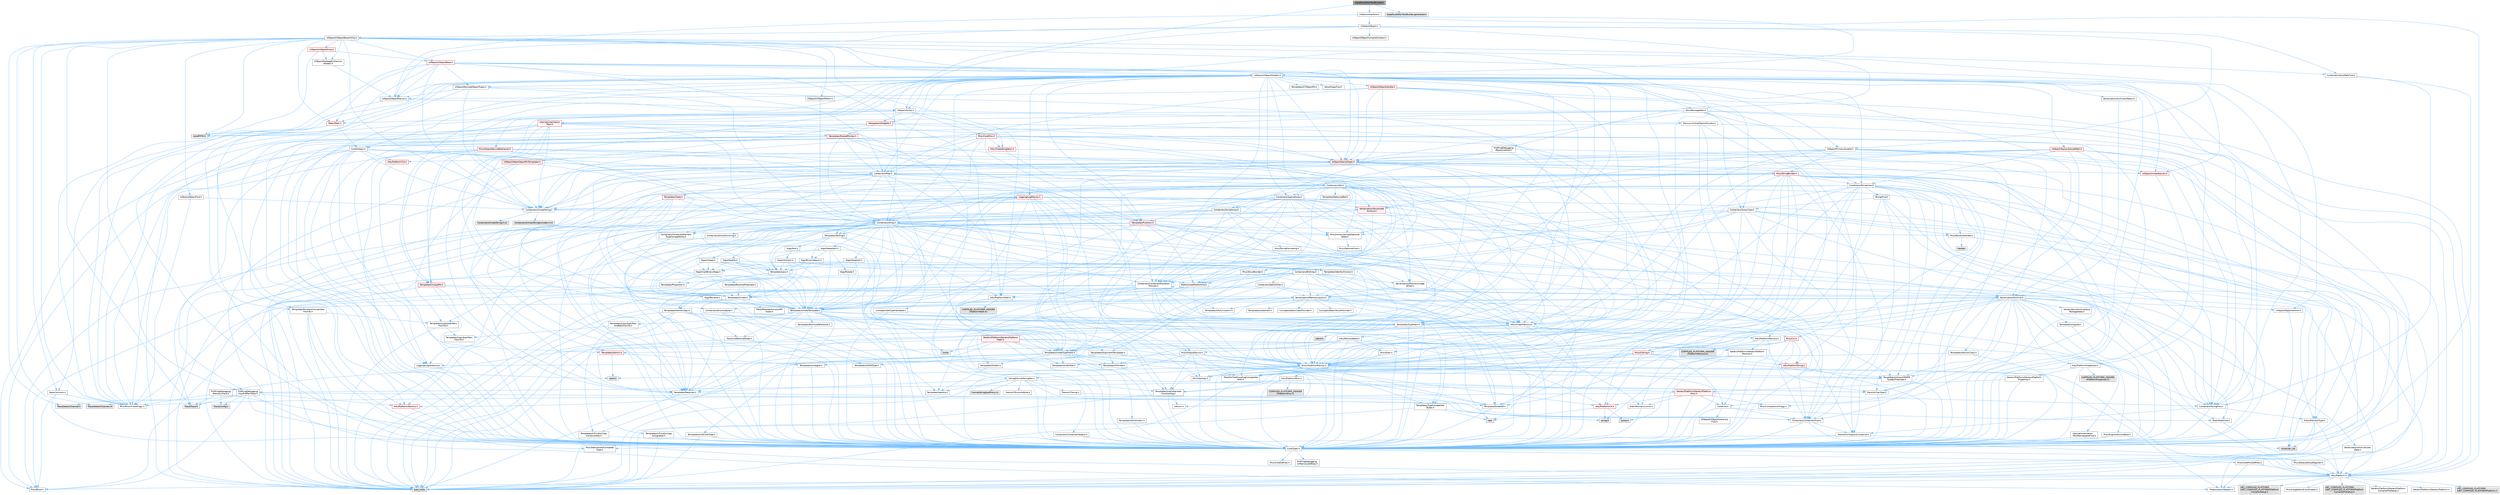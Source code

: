 digraph "DataflowEditorToolBuilder.h"
{
 // INTERACTIVE_SVG=YES
 // LATEX_PDF_SIZE
  bgcolor="transparent";
  edge [fontname=Helvetica,fontsize=10,labelfontname=Helvetica,labelfontsize=10];
  node [fontname=Helvetica,fontsize=10,shape=box,height=0.2,width=0.4];
  Node1 [id="Node000001",label="DataflowEditorToolBuilder.h",height=0.2,width=0.4,color="gray40", fillcolor="grey60", style="filled", fontcolor="black",tooltip=" "];
  Node1 -> Node2 [id="edge1_Node000001_Node000002",color="steelblue1",style="solid",tooltip=" "];
  Node2 [id="Node000002",label="Containers/Array.h",height=0.2,width=0.4,color="grey40", fillcolor="white", style="filled",URL="$df/dd0/Array_8h.html",tooltip=" "];
  Node2 -> Node3 [id="edge2_Node000002_Node000003",color="steelblue1",style="solid",tooltip=" "];
  Node3 [id="Node000003",label="CoreTypes.h",height=0.2,width=0.4,color="grey40", fillcolor="white", style="filled",URL="$dc/dec/CoreTypes_8h.html",tooltip=" "];
  Node3 -> Node4 [id="edge3_Node000003_Node000004",color="steelblue1",style="solid",tooltip=" "];
  Node4 [id="Node000004",label="HAL/Platform.h",height=0.2,width=0.4,color="grey40", fillcolor="white", style="filled",URL="$d9/dd0/Platform_8h.html",tooltip=" "];
  Node4 -> Node5 [id="edge4_Node000004_Node000005",color="steelblue1",style="solid",tooltip=" "];
  Node5 [id="Node000005",label="Misc/Build.h",height=0.2,width=0.4,color="grey40", fillcolor="white", style="filled",URL="$d3/dbb/Build_8h.html",tooltip=" "];
  Node4 -> Node6 [id="edge5_Node000004_Node000006",color="steelblue1",style="solid",tooltip=" "];
  Node6 [id="Node000006",label="Misc/LargeWorldCoordinates.h",height=0.2,width=0.4,color="grey40", fillcolor="white", style="filled",URL="$d2/dcb/LargeWorldCoordinates_8h.html",tooltip=" "];
  Node4 -> Node7 [id="edge6_Node000004_Node000007",color="steelblue1",style="solid",tooltip=" "];
  Node7 [id="Node000007",label="type_traits",height=0.2,width=0.4,color="grey60", fillcolor="#E0E0E0", style="filled",tooltip=" "];
  Node4 -> Node8 [id="edge7_Node000004_Node000008",color="steelblue1",style="solid",tooltip=" "];
  Node8 [id="Node000008",label="PreprocessorHelpers.h",height=0.2,width=0.4,color="grey40", fillcolor="white", style="filled",URL="$db/ddb/PreprocessorHelpers_8h.html",tooltip=" "];
  Node4 -> Node9 [id="edge8_Node000004_Node000009",color="steelblue1",style="solid",tooltip=" "];
  Node9 [id="Node000009",label="UBT_COMPILED_PLATFORM\l/UBT_COMPILED_PLATFORMPlatform\lCompilerPreSetup.h",height=0.2,width=0.4,color="grey60", fillcolor="#E0E0E0", style="filled",tooltip=" "];
  Node4 -> Node10 [id="edge9_Node000004_Node000010",color="steelblue1",style="solid",tooltip=" "];
  Node10 [id="Node000010",label="GenericPlatform/GenericPlatform\lCompilerPreSetup.h",height=0.2,width=0.4,color="grey40", fillcolor="white", style="filled",URL="$d9/dc8/GenericPlatformCompilerPreSetup_8h.html",tooltip=" "];
  Node4 -> Node11 [id="edge10_Node000004_Node000011",color="steelblue1",style="solid",tooltip=" "];
  Node11 [id="Node000011",label="GenericPlatform/GenericPlatform.h",height=0.2,width=0.4,color="grey40", fillcolor="white", style="filled",URL="$d6/d84/GenericPlatform_8h.html",tooltip=" "];
  Node4 -> Node12 [id="edge11_Node000004_Node000012",color="steelblue1",style="solid",tooltip=" "];
  Node12 [id="Node000012",label="UBT_COMPILED_PLATFORM\l/UBT_COMPILED_PLATFORMPlatform.h",height=0.2,width=0.4,color="grey60", fillcolor="#E0E0E0", style="filled",tooltip=" "];
  Node4 -> Node13 [id="edge12_Node000004_Node000013",color="steelblue1",style="solid",tooltip=" "];
  Node13 [id="Node000013",label="UBT_COMPILED_PLATFORM\l/UBT_COMPILED_PLATFORMPlatform\lCompilerSetup.h",height=0.2,width=0.4,color="grey60", fillcolor="#E0E0E0", style="filled",tooltip=" "];
  Node3 -> Node14 [id="edge13_Node000003_Node000014",color="steelblue1",style="solid",tooltip=" "];
  Node14 [id="Node000014",label="ProfilingDebugging\l/UMemoryDefines.h",height=0.2,width=0.4,color="grey40", fillcolor="white", style="filled",URL="$d2/da2/UMemoryDefines_8h.html",tooltip=" "];
  Node3 -> Node15 [id="edge14_Node000003_Node000015",color="steelblue1",style="solid",tooltip=" "];
  Node15 [id="Node000015",label="Misc/CoreMiscDefines.h",height=0.2,width=0.4,color="grey40", fillcolor="white", style="filled",URL="$da/d38/CoreMiscDefines_8h.html",tooltip=" "];
  Node15 -> Node4 [id="edge15_Node000015_Node000004",color="steelblue1",style="solid",tooltip=" "];
  Node15 -> Node8 [id="edge16_Node000015_Node000008",color="steelblue1",style="solid",tooltip=" "];
  Node3 -> Node16 [id="edge17_Node000003_Node000016",color="steelblue1",style="solid",tooltip=" "];
  Node16 [id="Node000016",label="Misc/CoreDefines.h",height=0.2,width=0.4,color="grey40", fillcolor="white", style="filled",URL="$d3/dd2/CoreDefines_8h.html",tooltip=" "];
  Node2 -> Node17 [id="edge18_Node000002_Node000017",color="steelblue1",style="solid",tooltip=" "];
  Node17 [id="Node000017",label="Misc/AssertionMacros.h",height=0.2,width=0.4,color="grey40", fillcolor="white", style="filled",URL="$d0/dfa/AssertionMacros_8h.html",tooltip=" "];
  Node17 -> Node3 [id="edge19_Node000017_Node000003",color="steelblue1",style="solid",tooltip=" "];
  Node17 -> Node4 [id="edge20_Node000017_Node000004",color="steelblue1",style="solid",tooltip=" "];
  Node17 -> Node18 [id="edge21_Node000017_Node000018",color="steelblue1",style="solid",tooltip=" "];
  Node18 [id="Node000018",label="HAL/PlatformMisc.h",height=0.2,width=0.4,color="grey40", fillcolor="white", style="filled",URL="$d0/df5/PlatformMisc_8h.html",tooltip=" "];
  Node18 -> Node3 [id="edge22_Node000018_Node000003",color="steelblue1",style="solid",tooltip=" "];
  Node18 -> Node19 [id="edge23_Node000018_Node000019",color="steelblue1",style="solid",tooltip=" "];
  Node19 [id="Node000019",label="GenericPlatform/GenericPlatform\lMisc.h",height=0.2,width=0.4,color="red", fillcolor="#FFF0F0", style="filled",URL="$db/d9a/GenericPlatformMisc_8h.html",tooltip=" "];
  Node19 -> Node20 [id="edge24_Node000019_Node000020",color="steelblue1",style="solid",tooltip=" "];
  Node20 [id="Node000020",label="Containers/StringFwd.h",height=0.2,width=0.4,color="grey40", fillcolor="white", style="filled",URL="$df/d37/StringFwd_8h.html",tooltip=" "];
  Node20 -> Node3 [id="edge25_Node000020_Node000003",color="steelblue1",style="solid",tooltip=" "];
  Node20 -> Node21 [id="edge26_Node000020_Node000021",color="steelblue1",style="solid",tooltip=" "];
  Node21 [id="Node000021",label="Traits/ElementType.h",height=0.2,width=0.4,color="grey40", fillcolor="white", style="filled",URL="$d5/d4f/ElementType_8h.html",tooltip=" "];
  Node21 -> Node4 [id="edge27_Node000021_Node000004",color="steelblue1",style="solid",tooltip=" "];
  Node21 -> Node22 [id="edge28_Node000021_Node000022",color="steelblue1",style="solid",tooltip=" "];
  Node22 [id="Node000022",label="initializer_list",height=0.2,width=0.4,color="grey60", fillcolor="#E0E0E0", style="filled",tooltip=" "];
  Node21 -> Node7 [id="edge29_Node000021_Node000007",color="steelblue1",style="solid",tooltip=" "];
  Node20 -> Node23 [id="edge30_Node000020_Node000023",color="steelblue1",style="solid",tooltip=" "];
  Node23 [id="Node000023",label="Traits/IsContiguousContainer.h",height=0.2,width=0.4,color="grey40", fillcolor="white", style="filled",URL="$d5/d3c/IsContiguousContainer_8h.html",tooltip=" "];
  Node23 -> Node3 [id="edge31_Node000023_Node000003",color="steelblue1",style="solid",tooltip=" "];
  Node23 -> Node24 [id="edge32_Node000023_Node000024",color="steelblue1",style="solid",tooltip=" "];
  Node24 [id="Node000024",label="Misc/StaticAssertComplete\lType.h",height=0.2,width=0.4,color="grey40", fillcolor="white", style="filled",URL="$d5/d4e/StaticAssertCompleteType_8h.html",tooltip=" "];
  Node23 -> Node22 [id="edge33_Node000023_Node000022",color="steelblue1",style="solid",tooltip=" "];
  Node19 -> Node25 [id="edge34_Node000019_Node000025",color="steelblue1",style="solid",tooltip=" "];
  Node25 [id="Node000025",label="CoreFwd.h",height=0.2,width=0.4,color="grey40", fillcolor="white", style="filled",URL="$d1/d1e/CoreFwd_8h.html",tooltip=" "];
  Node25 -> Node3 [id="edge35_Node000025_Node000003",color="steelblue1",style="solid",tooltip=" "];
  Node25 -> Node26 [id="edge36_Node000025_Node000026",color="steelblue1",style="solid",tooltip=" "];
  Node26 [id="Node000026",label="Containers/ContainersFwd.h",height=0.2,width=0.4,color="grey40", fillcolor="white", style="filled",URL="$d4/d0a/ContainersFwd_8h.html",tooltip=" "];
  Node26 -> Node4 [id="edge37_Node000026_Node000004",color="steelblue1",style="solid",tooltip=" "];
  Node26 -> Node3 [id="edge38_Node000026_Node000003",color="steelblue1",style="solid",tooltip=" "];
  Node26 -> Node23 [id="edge39_Node000026_Node000023",color="steelblue1",style="solid",tooltip=" "];
  Node25 -> Node27 [id="edge40_Node000025_Node000027",color="steelblue1",style="solid",tooltip=" "];
  Node27 [id="Node000027",label="Math/MathFwd.h",height=0.2,width=0.4,color="grey40", fillcolor="white", style="filled",URL="$d2/d10/MathFwd_8h.html",tooltip=" "];
  Node27 -> Node4 [id="edge41_Node000027_Node000004",color="steelblue1",style="solid",tooltip=" "];
  Node25 -> Node28 [id="edge42_Node000025_Node000028",color="steelblue1",style="solid",tooltip=" "];
  Node28 [id="Node000028",label="UObject/UObjectHierarchy\lFwd.h",height=0.2,width=0.4,color="grey40", fillcolor="white", style="filled",URL="$d3/d13/UObjectHierarchyFwd_8h.html",tooltip=" "];
  Node19 -> Node3 [id="edge43_Node000019_Node000003",color="steelblue1",style="solid",tooltip=" "];
  Node19 -> Node30 [id="edge44_Node000019_Node000030",color="steelblue1",style="solid",tooltip=" "];
  Node30 [id="Node000030",label="HAL/PlatformCrt.h",height=0.2,width=0.4,color="red", fillcolor="#FFF0F0", style="filled",URL="$d8/d75/PlatformCrt_8h.html",tooltip=" "];
  Node30 -> Node31 [id="edge45_Node000030_Node000031",color="steelblue1",style="solid",tooltip=" "];
  Node31 [id="Node000031",label="new",height=0.2,width=0.4,color="grey60", fillcolor="#E0E0E0", style="filled",tooltip=" "];
  Node30 -> Node32 [id="edge46_Node000030_Node000032",color="steelblue1",style="solid",tooltip=" "];
  Node32 [id="Node000032",label="wchar.h",height=0.2,width=0.4,color="grey60", fillcolor="#E0E0E0", style="filled",tooltip=" "];
  Node30 -> Node39 [id="edge47_Node000030_Node000039",color="steelblue1",style="solid",tooltip=" "];
  Node39 [id="Node000039",label="string.h",height=0.2,width=0.4,color="grey60", fillcolor="#E0E0E0", style="filled",tooltip=" "];
  Node19 -> Node40 [id="edge48_Node000019_Node000040",color="steelblue1",style="solid",tooltip=" "];
  Node40 [id="Node000040",label="Math/NumericLimits.h",height=0.2,width=0.4,color="grey40", fillcolor="white", style="filled",URL="$df/d1b/NumericLimits_8h.html",tooltip=" "];
  Node40 -> Node3 [id="edge49_Node000040_Node000003",color="steelblue1",style="solid",tooltip=" "];
  Node19 -> Node41 [id="edge50_Node000019_Node000041",color="steelblue1",style="solid",tooltip=" "];
  Node41 [id="Node000041",label="Misc/CompressionFlags.h",height=0.2,width=0.4,color="grey40", fillcolor="white", style="filled",URL="$d9/d76/CompressionFlags_8h.html",tooltip=" "];
  Node19 -> Node42 [id="edge51_Node000019_Node000042",color="steelblue1",style="solid",tooltip=" "];
  Node42 [id="Node000042",label="Misc/EnumClassFlags.h",height=0.2,width=0.4,color="grey40", fillcolor="white", style="filled",URL="$d8/de7/EnumClassFlags_8h.html",tooltip=" "];
  Node18 -> Node45 [id="edge52_Node000018_Node000045",color="steelblue1",style="solid",tooltip=" "];
  Node45 [id="Node000045",label="COMPILED_PLATFORM_HEADER\l(PlatformMisc.h)",height=0.2,width=0.4,color="grey60", fillcolor="#E0E0E0", style="filled",tooltip=" "];
  Node18 -> Node46 [id="edge53_Node000018_Node000046",color="steelblue1",style="solid",tooltip=" "];
  Node46 [id="Node000046",label="ProfilingDebugging\l/CpuProfilerTrace.h",height=0.2,width=0.4,color="grey40", fillcolor="white", style="filled",URL="$da/dcb/CpuProfilerTrace_8h.html",tooltip=" "];
  Node46 -> Node3 [id="edge54_Node000046_Node000003",color="steelblue1",style="solid",tooltip=" "];
  Node46 -> Node26 [id="edge55_Node000046_Node000026",color="steelblue1",style="solid",tooltip=" "];
  Node46 -> Node47 [id="edge56_Node000046_Node000047",color="steelblue1",style="solid",tooltip=" "];
  Node47 [id="Node000047",label="HAL/PlatformAtomics.h",height=0.2,width=0.4,color="red", fillcolor="#FFF0F0", style="filled",URL="$d3/d36/PlatformAtomics_8h.html",tooltip=" "];
  Node47 -> Node3 [id="edge57_Node000047_Node000003",color="steelblue1",style="solid",tooltip=" "];
  Node46 -> Node8 [id="edge58_Node000046_Node000008",color="steelblue1",style="solid",tooltip=" "];
  Node46 -> Node5 [id="edge59_Node000046_Node000005",color="steelblue1",style="solid",tooltip=" "];
  Node46 -> Node50 [id="edge60_Node000046_Node000050",color="steelblue1",style="solid",tooltip=" "];
  Node50 [id="Node000050",label="Trace/Config.h",height=0.2,width=0.4,color="grey60", fillcolor="#E0E0E0", style="filled",tooltip=" "];
  Node46 -> Node51 [id="edge61_Node000046_Node000051",color="steelblue1",style="solid",tooltip=" "];
  Node51 [id="Node000051",label="Trace/Detail/Channel.h",height=0.2,width=0.4,color="grey60", fillcolor="#E0E0E0", style="filled",tooltip=" "];
  Node46 -> Node52 [id="edge62_Node000046_Node000052",color="steelblue1",style="solid",tooltip=" "];
  Node52 [id="Node000052",label="Trace/Detail/Channel.inl",height=0.2,width=0.4,color="grey60", fillcolor="#E0E0E0", style="filled",tooltip=" "];
  Node46 -> Node53 [id="edge63_Node000046_Node000053",color="steelblue1",style="solid",tooltip=" "];
  Node53 [id="Node000053",label="Trace/Trace.h",height=0.2,width=0.4,color="grey60", fillcolor="#E0E0E0", style="filled",tooltip=" "];
  Node17 -> Node8 [id="edge64_Node000017_Node000008",color="steelblue1",style="solid",tooltip=" "];
  Node17 -> Node54 [id="edge65_Node000017_Node000054",color="steelblue1",style="solid",tooltip=" "];
  Node54 [id="Node000054",label="Templates/EnableIf.h",height=0.2,width=0.4,color="grey40", fillcolor="white", style="filled",URL="$d7/d60/EnableIf_8h.html",tooltip=" "];
  Node54 -> Node3 [id="edge66_Node000054_Node000003",color="steelblue1",style="solid",tooltip=" "];
  Node17 -> Node55 [id="edge67_Node000017_Node000055",color="steelblue1",style="solid",tooltip=" "];
  Node55 [id="Node000055",label="Templates/IsArrayOrRefOf\lTypeByPredicate.h",height=0.2,width=0.4,color="grey40", fillcolor="white", style="filled",URL="$d6/da1/IsArrayOrRefOfTypeByPredicate_8h.html",tooltip=" "];
  Node55 -> Node3 [id="edge68_Node000055_Node000003",color="steelblue1",style="solid",tooltip=" "];
  Node17 -> Node56 [id="edge69_Node000017_Node000056",color="steelblue1",style="solid",tooltip=" "];
  Node56 [id="Node000056",label="Templates/IsValidVariadic\lFunctionArg.h",height=0.2,width=0.4,color="grey40", fillcolor="white", style="filled",URL="$d0/dc8/IsValidVariadicFunctionArg_8h.html",tooltip=" "];
  Node56 -> Node3 [id="edge70_Node000056_Node000003",color="steelblue1",style="solid",tooltip=" "];
  Node56 -> Node57 [id="edge71_Node000056_Node000057",color="steelblue1",style="solid",tooltip=" "];
  Node57 [id="Node000057",label="IsEnum.h",height=0.2,width=0.4,color="grey40", fillcolor="white", style="filled",URL="$d4/de5/IsEnum_8h.html",tooltip=" "];
  Node56 -> Node7 [id="edge72_Node000056_Node000007",color="steelblue1",style="solid",tooltip=" "];
  Node17 -> Node58 [id="edge73_Node000017_Node000058",color="steelblue1",style="solid",tooltip=" "];
  Node58 [id="Node000058",label="Traits/IsCharEncodingCompatible\lWith.h",height=0.2,width=0.4,color="grey40", fillcolor="white", style="filled",URL="$df/dd1/IsCharEncodingCompatibleWith_8h.html",tooltip=" "];
  Node58 -> Node7 [id="edge74_Node000058_Node000007",color="steelblue1",style="solid",tooltip=" "];
  Node58 -> Node59 [id="edge75_Node000058_Node000059",color="steelblue1",style="solid",tooltip=" "];
  Node59 [id="Node000059",label="Traits/IsCharType.h",height=0.2,width=0.4,color="grey40", fillcolor="white", style="filled",URL="$db/d51/IsCharType_8h.html",tooltip=" "];
  Node59 -> Node3 [id="edge76_Node000059_Node000003",color="steelblue1",style="solid",tooltip=" "];
  Node17 -> Node60 [id="edge77_Node000017_Node000060",color="steelblue1",style="solid",tooltip=" "];
  Node60 [id="Node000060",label="Misc/VarArgs.h",height=0.2,width=0.4,color="grey40", fillcolor="white", style="filled",URL="$d5/d6f/VarArgs_8h.html",tooltip=" "];
  Node60 -> Node3 [id="edge78_Node000060_Node000003",color="steelblue1",style="solid",tooltip=" "];
  Node17 -> Node61 [id="edge79_Node000017_Node000061",color="steelblue1",style="solid",tooltip=" "];
  Node61 [id="Node000061",label="String/FormatStringSan.h",height=0.2,width=0.4,color="grey40", fillcolor="white", style="filled",URL="$d3/d8b/FormatStringSan_8h.html",tooltip=" "];
  Node61 -> Node7 [id="edge80_Node000061_Node000007",color="steelblue1",style="solid",tooltip=" "];
  Node61 -> Node3 [id="edge81_Node000061_Node000003",color="steelblue1",style="solid",tooltip=" "];
  Node61 -> Node62 [id="edge82_Node000061_Node000062",color="steelblue1",style="solid",tooltip=" "];
  Node62 [id="Node000062",label="Templates/Requires.h",height=0.2,width=0.4,color="grey40", fillcolor="white", style="filled",URL="$dc/d96/Requires_8h.html",tooltip=" "];
  Node62 -> Node54 [id="edge83_Node000062_Node000054",color="steelblue1",style="solid",tooltip=" "];
  Node62 -> Node7 [id="edge84_Node000062_Node000007",color="steelblue1",style="solid",tooltip=" "];
  Node61 -> Node63 [id="edge85_Node000061_Node000063",color="steelblue1",style="solid",tooltip=" "];
  Node63 [id="Node000063",label="Templates/Identity.h",height=0.2,width=0.4,color="grey40", fillcolor="white", style="filled",URL="$d0/dd5/Identity_8h.html",tooltip=" "];
  Node61 -> Node56 [id="edge86_Node000061_Node000056",color="steelblue1",style="solid",tooltip=" "];
  Node61 -> Node59 [id="edge87_Node000061_Node000059",color="steelblue1",style="solid",tooltip=" "];
  Node61 -> Node64 [id="edge88_Node000061_Node000064",color="steelblue1",style="solid",tooltip=" "];
  Node64 [id="Node000064",label="Traits/IsTEnumAsByte.h",height=0.2,width=0.4,color="grey40", fillcolor="white", style="filled",URL="$d1/de6/IsTEnumAsByte_8h.html",tooltip=" "];
  Node61 -> Node65 [id="edge89_Node000061_Node000065",color="steelblue1",style="solid",tooltip=" "];
  Node65 [id="Node000065",label="Traits/IsTString.h",height=0.2,width=0.4,color="grey40", fillcolor="white", style="filled",URL="$d0/df8/IsTString_8h.html",tooltip=" "];
  Node65 -> Node26 [id="edge90_Node000065_Node000026",color="steelblue1",style="solid",tooltip=" "];
  Node61 -> Node26 [id="edge91_Node000061_Node000026",color="steelblue1",style="solid",tooltip=" "];
  Node61 -> Node66 [id="edge92_Node000061_Node000066",color="steelblue1",style="solid",tooltip=" "];
  Node66 [id="Node000066",label="FormatStringSanErrors.inl",height=0.2,width=0.4,color="grey60", fillcolor="#E0E0E0", style="filled",tooltip=" "];
  Node17 -> Node67 [id="edge93_Node000017_Node000067",color="steelblue1",style="solid",tooltip=" "];
  Node67 [id="Node000067",label="atomic",height=0.2,width=0.4,color="grey60", fillcolor="#E0E0E0", style="filled",tooltip=" "];
  Node2 -> Node68 [id="edge94_Node000002_Node000068",color="steelblue1",style="solid",tooltip=" "];
  Node68 [id="Node000068",label="Misc/IntrusiveUnsetOptional\lState.h",height=0.2,width=0.4,color="grey40", fillcolor="white", style="filled",URL="$d2/d0a/IntrusiveUnsetOptionalState_8h.html",tooltip=" "];
  Node68 -> Node69 [id="edge95_Node000068_Node000069",color="steelblue1",style="solid",tooltip=" "];
  Node69 [id="Node000069",label="Misc/OptionalFwd.h",height=0.2,width=0.4,color="grey40", fillcolor="white", style="filled",URL="$dc/d50/OptionalFwd_8h.html",tooltip=" "];
  Node2 -> Node70 [id="edge96_Node000002_Node000070",color="steelblue1",style="solid",tooltip=" "];
  Node70 [id="Node000070",label="Misc/ReverseIterate.h",height=0.2,width=0.4,color="grey40", fillcolor="white", style="filled",URL="$db/de3/ReverseIterate_8h.html",tooltip=" "];
  Node70 -> Node4 [id="edge97_Node000070_Node000004",color="steelblue1",style="solid",tooltip=" "];
  Node70 -> Node71 [id="edge98_Node000070_Node000071",color="steelblue1",style="solid",tooltip=" "];
  Node71 [id="Node000071",label="iterator",height=0.2,width=0.4,color="grey60", fillcolor="#E0E0E0", style="filled",tooltip=" "];
  Node2 -> Node72 [id="edge99_Node000002_Node000072",color="steelblue1",style="solid",tooltip=" "];
  Node72 [id="Node000072",label="HAL/UnrealMemory.h",height=0.2,width=0.4,color="grey40", fillcolor="white", style="filled",URL="$d9/d96/UnrealMemory_8h.html",tooltip=" "];
  Node72 -> Node3 [id="edge100_Node000072_Node000003",color="steelblue1",style="solid",tooltip=" "];
  Node72 -> Node73 [id="edge101_Node000072_Node000073",color="steelblue1",style="solid",tooltip=" "];
  Node73 [id="Node000073",label="GenericPlatform/GenericPlatform\lMemory.h",height=0.2,width=0.4,color="grey40", fillcolor="white", style="filled",URL="$dd/d22/GenericPlatformMemory_8h.html",tooltip=" "];
  Node73 -> Node25 [id="edge102_Node000073_Node000025",color="steelblue1",style="solid",tooltip=" "];
  Node73 -> Node3 [id="edge103_Node000073_Node000003",color="steelblue1",style="solid",tooltip=" "];
  Node73 -> Node74 [id="edge104_Node000073_Node000074",color="steelblue1",style="solid",tooltip=" "];
  Node74 [id="Node000074",label="HAL/PlatformString.h",height=0.2,width=0.4,color="red", fillcolor="#FFF0F0", style="filled",URL="$db/db5/PlatformString_8h.html",tooltip=" "];
  Node74 -> Node3 [id="edge105_Node000074_Node000003",color="steelblue1",style="solid",tooltip=" "];
  Node73 -> Node39 [id="edge106_Node000073_Node000039",color="steelblue1",style="solid",tooltip=" "];
  Node73 -> Node32 [id="edge107_Node000073_Node000032",color="steelblue1",style="solid",tooltip=" "];
  Node72 -> Node76 [id="edge108_Node000072_Node000076",color="steelblue1",style="solid",tooltip=" "];
  Node76 [id="Node000076",label="HAL/MemoryBase.h",height=0.2,width=0.4,color="grey40", fillcolor="white", style="filled",URL="$d6/d9f/MemoryBase_8h.html",tooltip=" "];
  Node76 -> Node3 [id="edge109_Node000076_Node000003",color="steelblue1",style="solid",tooltip=" "];
  Node76 -> Node47 [id="edge110_Node000076_Node000047",color="steelblue1",style="solid",tooltip=" "];
  Node76 -> Node30 [id="edge111_Node000076_Node000030",color="steelblue1",style="solid",tooltip=" "];
  Node76 -> Node77 [id="edge112_Node000076_Node000077",color="steelblue1",style="solid",tooltip=" "];
  Node77 [id="Node000077",label="Misc/Exec.h",height=0.2,width=0.4,color="grey40", fillcolor="white", style="filled",URL="$de/ddb/Exec_8h.html",tooltip=" "];
  Node77 -> Node3 [id="edge113_Node000077_Node000003",color="steelblue1",style="solid",tooltip=" "];
  Node77 -> Node17 [id="edge114_Node000077_Node000017",color="steelblue1",style="solid",tooltip=" "];
  Node76 -> Node78 [id="edge115_Node000076_Node000078",color="steelblue1",style="solid",tooltip=" "];
  Node78 [id="Node000078",label="Misc/OutputDevice.h",height=0.2,width=0.4,color="grey40", fillcolor="white", style="filled",URL="$d7/d32/OutputDevice_8h.html",tooltip=" "];
  Node78 -> Node25 [id="edge116_Node000078_Node000025",color="steelblue1",style="solid",tooltip=" "];
  Node78 -> Node3 [id="edge117_Node000078_Node000003",color="steelblue1",style="solid",tooltip=" "];
  Node78 -> Node79 [id="edge118_Node000078_Node000079",color="steelblue1",style="solid",tooltip=" "];
  Node79 [id="Node000079",label="Logging/LogVerbosity.h",height=0.2,width=0.4,color="grey40", fillcolor="white", style="filled",URL="$d2/d8f/LogVerbosity_8h.html",tooltip=" "];
  Node79 -> Node3 [id="edge119_Node000079_Node000003",color="steelblue1",style="solid",tooltip=" "];
  Node78 -> Node60 [id="edge120_Node000078_Node000060",color="steelblue1",style="solid",tooltip=" "];
  Node78 -> Node55 [id="edge121_Node000078_Node000055",color="steelblue1",style="solid",tooltip=" "];
  Node78 -> Node56 [id="edge122_Node000078_Node000056",color="steelblue1",style="solid",tooltip=" "];
  Node78 -> Node58 [id="edge123_Node000078_Node000058",color="steelblue1",style="solid",tooltip=" "];
  Node76 -> Node80 [id="edge124_Node000076_Node000080",color="steelblue1",style="solid",tooltip=" "];
  Node80 [id="Node000080",label="Templates/Atomic.h",height=0.2,width=0.4,color="red", fillcolor="#FFF0F0", style="filled",URL="$d3/d91/Atomic_8h.html",tooltip=" "];
  Node80 -> Node83 [id="edge125_Node000080_Node000083",color="steelblue1",style="solid",tooltip=" "];
  Node83 [id="Node000083",label="Templates/IsIntegral.h",height=0.2,width=0.4,color="grey40", fillcolor="white", style="filled",URL="$da/d64/IsIntegral_8h.html",tooltip=" "];
  Node83 -> Node3 [id="edge126_Node000083_Node000003",color="steelblue1",style="solid",tooltip=" "];
  Node80 -> Node67 [id="edge127_Node000080_Node000067",color="steelblue1",style="solid",tooltip=" "];
  Node72 -> Node89 [id="edge128_Node000072_Node000089",color="steelblue1",style="solid",tooltip=" "];
  Node89 [id="Node000089",label="HAL/PlatformMemory.h",height=0.2,width=0.4,color="grey40", fillcolor="white", style="filled",URL="$de/d68/PlatformMemory_8h.html",tooltip=" "];
  Node89 -> Node3 [id="edge129_Node000089_Node000003",color="steelblue1",style="solid",tooltip=" "];
  Node89 -> Node73 [id="edge130_Node000089_Node000073",color="steelblue1",style="solid",tooltip=" "];
  Node89 -> Node90 [id="edge131_Node000089_Node000090",color="steelblue1",style="solid",tooltip=" "];
  Node90 [id="Node000090",label="COMPILED_PLATFORM_HEADER\l(PlatformMemory.h)",height=0.2,width=0.4,color="grey60", fillcolor="#E0E0E0", style="filled",tooltip=" "];
  Node72 -> Node91 [id="edge132_Node000072_Node000091",color="steelblue1",style="solid",tooltip=" "];
  Node91 [id="Node000091",label="ProfilingDebugging\l/MemoryTrace.h",height=0.2,width=0.4,color="grey40", fillcolor="white", style="filled",URL="$da/dd7/MemoryTrace_8h.html",tooltip=" "];
  Node91 -> Node4 [id="edge133_Node000091_Node000004",color="steelblue1",style="solid",tooltip=" "];
  Node91 -> Node42 [id="edge134_Node000091_Node000042",color="steelblue1",style="solid",tooltip=" "];
  Node91 -> Node50 [id="edge135_Node000091_Node000050",color="steelblue1",style="solid",tooltip=" "];
  Node91 -> Node53 [id="edge136_Node000091_Node000053",color="steelblue1",style="solid",tooltip=" "];
  Node72 -> Node92 [id="edge137_Node000072_Node000092",color="steelblue1",style="solid",tooltip=" "];
  Node92 [id="Node000092",label="Templates/IsPointer.h",height=0.2,width=0.4,color="grey40", fillcolor="white", style="filled",URL="$d7/d05/IsPointer_8h.html",tooltip=" "];
  Node92 -> Node3 [id="edge138_Node000092_Node000003",color="steelblue1",style="solid",tooltip=" "];
  Node2 -> Node93 [id="edge139_Node000002_Node000093",color="steelblue1",style="solid",tooltip=" "];
  Node93 [id="Node000093",label="Templates/UnrealTypeTraits.h",height=0.2,width=0.4,color="grey40", fillcolor="white", style="filled",URL="$d2/d2d/UnrealTypeTraits_8h.html",tooltip=" "];
  Node93 -> Node3 [id="edge140_Node000093_Node000003",color="steelblue1",style="solid",tooltip=" "];
  Node93 -> Node92 [id="edge141_Node000093_Node000092",color="steelblue1",style="solid",tooltip=" "];
  Node93 -> Node17 [id="edge142_Node000093_Node000017",color="steelblue1",style="solid",tooltip=" "];
  Node93 -> Node85 [id="edge143_Node000093_Node000085",color="steelblue1",style="solid",tooltip=" "];
  Node85 [id="Node000085",label="Templates/AndOrNot.h",height=0.2,width=0.4,color="grey40", fillcolor="white", style="filled",URL="$db/d0a/AndOrNot_8h.html",tooltip=" "];
  Node85 -> Node3 [id="edge144_Node000085_Node000003",color="steelblue1",style="solid",tooltip=" "];
  Node93 -> Node54 [id="edge145_Node000093_Node000054",color="steelblue1",style="solid",tooltip=" "];
  Node93 -> Node94 [id="edge146_Node000093_Node000094",color="steelblue1",style="solid",tooltip=" "];
  Node94 [id="Node000094",label="Templates/IsArithmetic.h",height=0.2,width=0.4,color="grey40", fillcolor="white", style="filled",URL="$d2/d5d/IsArithmetic_8h.html",tooltip=" "];
  Node94 -> Node3 [id="edge147_Node000094_Node000003",color="steelblue1",style="solid",tooltip=" "];
  Node93 -> Node57 [id="edge148_Node000093_Node000057",color="steelblue1",style="solid",tooltip=" "];
  Node93 -> Node95 [id="edge149_Node000093_Node000095",color="steelblue1",style="solid",tooltip=" "];
  Node95 [id="Node000095",label="Templates/Models.h",height=0.2,width=0.4,color="grey40", fillcolor="white", style="filled",URL="$d3/d0c/Models_8h.html",tooltip=" "];
  Node95 -> Node63 [id="edge150_Node000095_Node000063",color="steelblue1",style="solid",tooltip=" "];
  Node93 -> Node96 [id="edge151_Node000093_Node000096",color="steelblue1",style="solid",tooltip=" "];
  Node96 [id="Node000096",label="Templates/IsPODType.h",height=0.2,width=0.4,color="grey40", fillcolor="white", style="filled",URL="$d7/db1/IsPODType_8h.html",tooltip=" "];
  Node96 -> Node3 [id="edge152_Node000096_Node000003",color="steelblue1",style="solid",tooltip=" "];
  Node93 -> Node97 [id="edge153_Node000093_Node000097",color="steelblue1",style="solid",tooltip=" "];
  Node97 [id="Node000097",label="Templates/IsUECoreType.h",height=0.2,width=0.4,color="grey40", fillcolor="white", style="filled",URL="$d1/db8/IsUECoreType_8h.html",tooltip=" "];
  Node97 -> Node3 [id="edge154_Node000097_Node000003",color="steelblue1",style="solid",tooltip=" "];
  Node97 -> Node7 [id="edge155_Node000097_Node000007",color="steelblue1",style="solid",tooltip=" "];
  Node93 -> Node86 [id="edge156_Node000093_Node000086",color="steelblue1",style="solid",tooltip=" "];
  Node86 [id="Node000086",label="Templates/IsTriviallyCopy\lConstructible.h",height=0.2,width=0.4,color="grey40", fillcolor="white", style="filled",URL="$d3/d78/IsTriviallyCopyConstructible_8h.html",tooltip=" "];
  Node86 -> Node3 [id="edge157_Node000086_Node000003",color="steelblue1",style="solid",tooltip=" "];
  Node86 -> Node7 [id="edge158_Node000086_Node000007",color="steelblue1",style="solid",tooltip=" "];
  Node2 -> Node98 [id="edge159_Node000002_Node000098",color="steelblue1",style="solid",tooltip=" "];
  Node98 [id="Node000098",label="Templates/UnrealTemplate.h",height=0.2,width=0.4,color="grey40", fillcolor="white", style="filled",URL="$d4/d24/UnrealTemplate_8h.html",tooltip=" "];
  Node98 -> Node3 [id="edge160_Node000098_Node000003",color="steelblue1",style="solid",tooltip=" "];
  Node98 -> Node92 [id="edge161_Node000098_Node000092",color="steelblue1",style="solid",tooltip=" "];
  Node98 -> Node72 [id="edge162_Node000098_Node000072",color="steelblue1",style="solid",tooltip=" "];
  Node98 -> Node99 [id="edge163_Node000098_Node000099",color="steelblue1",style="solid",tooltip=" "];
  Node99 [id="Node000099",label="Templates/CopyQualifiers\lAndRefsFromTo.h",height=0.2,width=0.4,color="grey40", fillcolor="white", style="filled",URL="$d3/db3/CopyQualifiersAndRefsFromTo_8h.html",tooltip=" "];
  Node99 -> Node100 [id="edge164_Node000099_Node000100",color="steelblue1",style="solid",tooltip=" "];
  Node100 [id="Node000100",label="Templates/CopyQualifiers\lFromTo.h",height=0.2,width=0.4,color="grey40", fillcolor="white", style="filled",URL="$d5/db4/CopyQualifiersFromTo_8h.html",tooltip=" "];
  Node98 -> Node93 [id="edge165_Node000098_Node000093",color="steelblue1",style="solid",tooltip=" "];
  Node98 -> Node101 [id="edge166_Node000098_Node000101",color="steelblue1",style="solid",tooltip=" "];
  Node101 [id="Node000101",label="Templates/RemoveReference.h",height=0.2,width=0.4,color="grey40", fillcolor="white", style="filled",URL="$da/dbe/RemoveReference_8h.html",tooltip=" "];
  Node101 -> Node3 [id="edge167_Node000101_Node000003",color="steelblue1",style="solid",tooltip=" "];
  Node98 -> Node62 [id="edge168_Node000098_Node000062",color="steelblue1",style="solid",tooltip=" "];
  Node98 -> Node102 [id="edge169_Node000098_Node000102",color="steelblue1",style="solid",tooltip=" "];
  Node102 [id="Node000102",label="Templates/TypeCompatible\lBytes.h",height=0.2,width=0.4,color="grey40", fillcolor="white", style="filled",URL="$df/d0a/TypeCompatibleBytes_8h.html",tooltip=" "];
  Node102 -> Node3 [id="edge170_Node000102_Node000003",color="steelblue1",style="solid",tooltip=" "];
  Node102 -> Node39 [id="edge171_Node000102_Node000039",color="steelblue1",style="solid",tooltip=" "];
  Node102 -> Node31 [id="edge172_Node000102_Node000031",color="steelblue1",style="solid",tooltip=" "];
  Node102 -> Node7 [id="edge173_Node000102_Node000007",color="steelblue1",style="solid",tooltip=" "];
  Node98 -> Node63 [id="edge174_Node000098_Node000063",color="steelblue1",style="solid",tooltip=" "];
  Node98 -> Node23 [id="edge175_Node000098_Node000023",color="steelblue1",style="solid",tooltip=" "];
  Node98 -> Node103 [id="edge176_Node000098_Node000103",color="steelblue1",style="solid",tooltip=" "];
  Node103 [id="Node000103",label="Traits/UseBitwiseSwap.h",height=0.2,width=0.4,color="grey40", fillcolor="white", style="filled",URL="$db/df3/UseBitwiseSwap_8h.html",tooltip=" "];
  Node103 -> Node3 [id="edge177_Node000103_Node000003",color="steelblue1",style="solid",tooltip=" "];
  Node103 -> Node7 [id="edge178_Node000103_Node000007",color="steelblue1",style="solid",tooltip=" "];
  Node98 -> Node7 [id="edge179_Node000098_Node000007",color="steelblue1",style="solid",tooltip=" "];
  Node2 -> Node104 [id="edge180_Node000002_Node000104",color="steelblue1",style="solid",tooltip=" "];
  Node104 [id="Node000104",label="Containers/AllowShrinking.h",height=0.2,width=0.4,color="grey40", fillcolor="white", style="filled",URL="$d7/d1a/AllowShrinking_8h.html",tooltip=" "];
  Node104 -> Node3 [id="edge181_Node000104_Node000003",color="steelblue1",style="solid",tooltip=" "];
  Node2 -> Node105 [id="edge182_Node000002_Node000105",color="steelblue1",style="solid",tooltip=" "];
  Node105 [id="Node000105",label="Containers/ContainerAllocation\lPolicies.h",height=0.2,width=0.4,color="grey40", fillcolor="white", style="filled",URL="$d7/dff/ContainerAllocationPolicies_8h.html",tooltip=" "];
  Node105 -> Node3 [id="edge183_Node000105_Node000003",color="steelblue1",style="solid",tooltip=" "];
  Node105 -> Node106 [id="edge184_Node000105_Node000106",color="steelblue1",style="solid",tooltip=" "];
  Node106 [id="Node000106",label="Containers/ContainerHelpers.h",height=0.2,width=0.4,color="grey40", fillcolor="white", style="filled",URL="$d7/d33/ContainerHelpers_8h.html",tooltip=" "];
  Node106 -> Node3 [id="edge185_Node000106_Node000003",color="steelblue1",style="solid",tooltip=" "];
  Node105 -> Node105 [id="edge186_Node000105_Node000105",color="steelblue1",style="solid",tooltip=" "];
  Node105 -> Node107 [id="edge187_Node000105_Node000107",color="steelblue1",style="solid",tooltip=" "];
  Node107 [id="Node000107",label="HAL/PlatformMath.h",height=0.2,width=0.4,color="grey40", fillcolor="white", style="filled",URL="$dc/d53/PlatformMath_8h.html",tooltip=" "];
  Node107 -> Node3 [id="edge188_Node000107_Node000003",color="steelblue1",style="solid",tooltip=" "];
  Node107 -> Node108 [id="edge189_Node000107_Node000108",color="steelblue1",style="solid",tooltip=" "];
  Node108 [id="Node000108",label="GenericPlatform/GenericPlatform\lMath.h",height=0.2,width=0.4,color="red", fillcolor="#FFF0F0", style="filled",URL="$d5/d79/GenericPlatformMath_8h.html",tooltip=" "];
  Node108 -> Node3 [id="edge190_Node000108_Node000003",color="steelblue1",style="solid",tooltip=" "];
  Node108 -> Node26 [id="edge191_Node000108_Node000026",color="steelblue1",style="solid",tooltip=" "];
  Node108 -> Node30 [id="edge192_Node000108_Node000030",color="steelblue1",style="solid",tooltip=" "];
  Node108 -> Node85 [id="edge193_Node000108_Node000085",color="steelblue1",style="solid",tooltip=" "];
  Node108 -> Node93 [id="edge194_Node000108_Node000093",color="steelblue1",style="solid",tooltip=" "];
  Node108 -> Node62 [id="edge195_Node000108_Node000062",color="steelblue1",style="solid",tooltip=" "];
  Node108 -> Node102 [id="edge196_Node000108_Node000102",color="steelblue1",style="solid",tooltip=" "];
  Node108 -> Node113 [id="edge197_Node000108_Node000113",color="steelblue1",style="solid",tooltip=" "];
  Node113 [id="Node000113",label="limits",height=0.2,width=0.4,color="grey60", fillcolor="#E0E0E0", style="filled",tooltip=" "];
  Node108 -> Node7 [id="edge198_Node000108_Node000007",color="steelblue1",style="solid",tooltip=" "];
  Node107 -> Node114 [id="edge199_Node000107_Node000114",color="steelblue1",style="solid",tooltip=" "];
  Node114 [id="Node000114",label="COMPILED_PLATFORM_HEADER\l(PlatformMath.h)",height=0.2,width=0.4,color="grey60", fillcolor="#E0E0E0", style="filled",tooltip=" "];
  Node105 -> Node72 [id="edge200_Node000105_Node000072",color="steelblue1",style="solid",tooltip=" "];
  Node105 -> Node40 [id="edge201_Node000105_Node000040",color="steelblue1",style="solid",tooltip=" "];
  Node105 -> Node17 [id="edge202_Node000105_Node000017",color="steelblue1",style="solid",tooltip=" "];
  Node105 -> Node115 [id="edge203_Node000105_Node000115",color="steelblue1",style="solid",tooltip=" "];
  Node115 [id="Node000115",label="Templates/IsPolymorphic.h",height=0.2,width=0.4,color="grey40", fillcolor="white", style="filled",URL="$dc/d20/IsPolymorphic_8h.html",tooltip=" "];
  Node105 -> Node116 [id="edge204_Node000105_Node000116",color="steelblue1",style="solid",tooltip=" "];
  Node116 [id="Node000116",label="Templates/MemoryOps.h",height=0.2,width=0.4,color="grey40", fillcolor="white", style="filled",URL="$db/dea/MemoryOps_8h.html",tooltip=" "];
  Node116 -> Node3 [id="edge205_Node000116_Node000003",color="steelblue1",style="solid",tooltip=" "];
  Node116 -> Node72 [id="edge206_Node000116_Node000072",color="steelblue1",style="solid",tooltip=" "];
  Node116 -> Node87 [id="edge207_Node000116_Node000087",color="steelblue1",style="solid",tooltip=" "];
  Node87 [id="Node000087",label="Templates/IsTriviallyCopy\lAssignable.h",height=0.2,width=0.4,color="grey40", fillcolor="white", style="filled",URL="$d2/df2/IsTriviallyCopyAssignable_8h.html",tooltip=" "];
  Node87 -> Node3 [id="edge208_Node000087_Node000003",color="steelblue1",style="solid",tooltip=" "];
  Node87 -> Node7 [id="edge209_Node000087_Node000007",color="steelblue1",style="solid",tooltip=" "];
  Node116 -> Node86 [id="edge210_Node000116_Node000086",color="steelblue1",style="solid",tooltip=" "];
  Node116 -> Node62 [id="edge211_Node000116_Node000062",color="steelblue1",style="solid",tooltip=" "];
  Node116 -> Node93 [id="edge212_Node000116_Node000093",color="steelblue1",style="solid",tooltip=" "];
  Node116 -> Node103 [id="edge213_Node000116_Node000103",color="steelblue1",style="solid",tooltip=" "];
  Node116 -> Node31 [id="edge214_Node000116_Node000031",color="steelblue1",style="solid",tooltip=" "];
  Node116 -> Node7 [id="edge215_Node000116_Node000007",color="steelblue1",style="solid",tooltip=" "];
  Node105 -> Node102 [id="edge216_Node000105_Node000102",color="steelblue1",style="solid",tooltip=" "];
  Node105 -> Node7 [id="edge217_Node000105_Node000007",color="steelblue1",style="solid",tooltip=" "];
  Node2 -> Node117 [id="edge218_Node000002_Node000117",color="steelblue1",style="solid",tooltip=" "];
  Node117 [id="Node000117",label="Containers/ContainerElement\lTypeCompatibility.h",height=0.2,width=0.4,color="grey40", fillcolor="white", style="filled",URL="$df/ddf/ContainerElementTypeCompatibility_8h.html",tooltip=" "];
  Node117 -> Node3 [id="edge219_Node000117_Node000003",color="steelblue1",style="solid",tooltip=" "];
  Node117 -> Node93 [id="edge220_Node000117_Node000093",color="steelblue1",style="solid",tooltip=" "];
  Node2 -> Node118 [id="edge221_Node000002_Node000118",color="steelblue1",style="solid",tooltip=" "];
  Node118 [id="Node000118",label="Serialization/Archive.h",height=0.2,width=0.4,color="grey40", fillcolor="white", style="filled",URL="$d7/d3b/Archive_8h.html",tooltip=" "];
  Node118 -> Node25 [id="edge222_Node000118_Node000025",color="steelblue1",style="solid",tooltip=" "];
  Node118 -> Node3 [id="edge223_Node000118_Node000003",color="steelblue1",style="solid",tooltip=" "];
  Node118 -> Node119 [id="edge224_Node000118_Node000119",color="steelblue1",style="solid",tooltip=" "];
  Node119 [id="Node000119",label="HAL/PlatformProperties.h",height=0.2,width=0.4,color="grey40", fillcolor="white", style="filled",URL="$d9/db0/PlatformProperties_8h.html",tooltip=" "];
  Node119 -> Node3 [id="edge225_Node000119_Node000003",color="steelblue1",style="solid",tooltip=" "];
  Node119 -> Node120 [id="edge226_Node000119_Node000120",color="steelblue1",style="solid",tooltip=" "];
  Node120 [id="Node000120",label="GenericPlatform/GenericPlatform\lProperties.h",height=0.2,width=0.4,color="grey40", fillcolor="white", style="filled",URL="$d2/dcd/GenericPlatformProperties_8h.html",tooltip=" "];
  Node120 -> Node3 [id="edge227_Node000120_Node000003",color="steelblue1",style="solid",tooltip=" "];
  Node120 -> Node19 [id="edge228_Node000120_Node000019",color="steelblue1",style="solid",tooltip=" "];
  Node119 -> Node121 [id="edge229_Node000119_Node000121",color="steelblue1",style="solid",tooltip=" "];
  Node121 [id="Node000121",label="COMPILED_PLATFORM_HEADER\l(PlatformProperties.h)",height=0.2,width=0.4,color="grey60", fillcolor="#E0E0E0", style="filled",tooltip=" "];
  Node118 -> Node122 [id="edge230_Node000118_Node000122",color="steelblue1",style="solid",tooltip=" "];
  Node122 [id="Node000122",label="Internationalization\l/TextNamespaceFwd.h",height=0.2,width=0.4,color="grey40", fillcolor="white", style="filled",URL="$d8/d97/TextNamespaceFwd_8h.html",tooltip=" "];
  Node122 -> Node3 [id="edge231_Node000122_Node000003",color="steelblue1",style="solid",tooltip=" "];
  Node118 -> Node27 [id="edge232_Node000118_Node000027",color="steelblue1",style="solid",tooltip=" "];
  Node118 -> Node17 [id="edge233_Node000118_Node000017",color="steelblue1",style="solid",tooltip=" "];
  Node118 -> Node5 [id="edge234_Node000118_Node000005",color="steelblue1",style="solid",tooltip=" "];
  Node118 -> Node41 [id="edge235_Node000118_Node000041",color="steelblue1",style="solid",tooltip=" "];
  Node118 -> Node123 [id="edge236_Node000118_Node000123",color="steelblue1",style="solid",tooltip=" "];
  Node123 [id="Node000123",label="Misc/EngineVersionBase.h",height=0.2,width=0.4,color="grey40", fillcolor="white", style="filled",URL="$d5/d2b/EngineVersionBase_8h.html",tooltip=" "];
  Node123 -> Node3 [id="edge237_Node000123_Node000003",color="steelblue1",style="solid",tooltip=" "];
  Node118 -> Node60 [id="edge238_Node000118_Node000060",color="steelblue1",style="solid",tooltip=" "];
  Node118 -> Node124 [id="edge239_Node000118_Node000124",color="steelblue1",style="solid",tooltip=" "];
  Node124 [id="Node000124",label="Serialization/ArchiveCook\lData.h",height=0.2,width=0.4,color="grey40", fillcolor="white", style="filled",URL="$dc/db6/ArchiveCookData_8h.html",tooltip=" "];
  Node124 -> Node4 [id="edge240_Node000124_Node000004",color="steelblue1",style="solid",tooltip=" "];
  Node118 -> Node125 [id="edge241_Node000118_Node000125",color="steelblue1",style="solid",tooltip=" "];
  Node125 [id="Node000125",label="Serialization/ArchiveSave\lPackageData.h",height=0.2,width=0.4,color="grey40", fillcolor="white", style="filled",URL="$d1/d37/ArchiveSavePackageData_8h.html",tooltip=" "];
  Node118 -> Node54 [id="edge242_Node000118_Node000054",color="steelblue1",style="solid",tooltip=" "];
  Node118 -> Node55 [id="edge243_Node000118_Node000055",color="steelblue1",style="solid",tooltip=" "];
  Node118 -> Node126 [id="edge244_Node000118_Node000126",color="steelblue1",style="solid",tooltip=" "];
  Node126 [id="Node000126",label="Templates/IsEnumClass.h",height=0.2,width=0.4,color="grey40", fillcolor="white", style="filled",URL="$d7/d15/IsEnumClass_8h.html",tooltip=" "];
  Node126 -> Node3 [id="edge245_Node000126_Node000003",color="steelblue1",style="solid",tooltip=" "];
  Node126 -> Node85 [id="edge246_Node000126_Node000085",color="steelblue1",style="solid",tooltip=" "];
  Node118 -> Node112 [id="edge247_Node000118_Node000112",color="steelblue1",style="solid",tooltip=" "];
  Node112 [id="Node000112",label="Templates/IsSigned.h",height=0.2,width=0.4,color="grey40", fillcolor="white", style="filled",URL="$d8/dd8/IsSigned_8h.html",tooltip=" "];
  Node112 -> Node3 [id="edge248_Node000112_Node000003",color="steelblue1",style="solid",tooltip=" "];
  Node118 -> Node56 [id="edge249_Node000118_Node000056",color="steelblue1",style="solid",tooltip=" "];
  Node118 -> Node98 [id="edge250_Node000118_Node000098",color="steelblue1",style="solid",tooltip=" "];
  Node118 -> Node58 [id="edge251_Node000118_Node000058",color="steelblue1",style="solid",tooltip=" "];
  Node118 -> Node127 [id="edge252_Node000118_Node000127",color="steelblue1",style="solid",tooltip=" "];
  Node127 [id="Node000127",label="UObject/ObjectVersion.h",height=0.2,width=0.4,color="grey40", fillcolor="white", style="filled",URL="$da/d63/ObjectVersion_8h.html",tooltip=" "];
  Node127 -> Node3 [id="edge253_Node000127_Node000003",color="steelblue1",style="solid",tooltip=" "];
  Node2 -> Node128 [id="edge254_Node000002_Node000128",color="steelblue1",style="solid",tooltip=" "];
  Node128 [id="Node000128",label="Serialization/MemoryImage\lWriter.h",height=0.2,width=0.4,color="grey40", fillcolor="white", style="filled",URL="$d0/d08/MemoryImageWriter_8h.html",tooltip=" "];
  Node128 -> Node3 [id="edge255_Node000128_Node000003",color="steelblue1",style="solid",tooltip=" "];
  Node128 -> Node129 [id="edge256_Node000128_Node000129",color="steelblue1",style="solid",tooltip=" "];
  Node129 [id="Node000129",label="Serialization/MemoryLayout.h",height=0.2,width=0.4,color="grey40", fillcolor="white", style="filled",URL="$d7/d66/MemoryLayout_8h.html",tooltip=" "];
  Node129 -> Node130 [id="edge257_Node000129_Node000130",color="steelblue1",style="solid",tooltip=" "];
  Node130 [id="Node000130",label="Concepts/StaticClassProvider.h",height=0.2,width=0.4,color="grey40", fillcolor="white", style="filled",URL="$dd/d83/StaticClassProvider_8h.html",tooltip=" "];
  Node129 -> Node131 [id="edge258_Node000129_Node000131",color="steelblue1",style="solid",tooltip=" "];
  Node131 [id="Node000131",label="Concepts/StaticStructProvider.h",height=0.2,width=0.4,color="grey40", fillcolor="white", style="filled",URL="$d5/d77/StaticStructProvider_8h.html",tooltip=" "];
  Node129 -> Node132 [id="edge259_Node000129_Node000132",color="steelblue1",style="solid",tooltip=" "];
  Node132 [id="Node000132",label="Containers/EnumAsByte.h",height=0.2,width=0.4,color="grey40", fillcolor="white", style="filled",URL="$d6/d9a/EnumAsByte_8h.html",tooltip=" "];
  Node132 -> Node3 [id="edge260_Node000132_Node000003",color="steelblue1",style="solid",tooltip=" "];
  Node132 -> Node96 [id="edge261_Node000132_Node000096",color="steelblue1",style="solid",tooltip=" "];
  Node132 -> Node133 [id="edge262_Node000132_Node000133",color="steelblue1",style="solid",tooltip=" "];
  Node133 [id="Node000133",label="Templates/TypeHash.h",height=0.2,width=0.4,color="grey40", fillcolor="white", style="filled",URL="$d1/d62/TypeHash_8h.html",tooltip=" "];
  Node133 -> Node3 [id="edge263_Node000133_Node000003",color="steelblue1",style="solid",tooltip=" "];
  Node133 -> Node62 [id="edge264_Node000133_Node000062",color="steelblue1",style="solid",tooltip=" "];
  Node133 -> Node134 [id="edge265_Node000133_Node000134",color="steelblue1",style="solid",tooltip=" "];
  Node134 [id="Node000134",label="Misc/Crc.h",height=0.2,width=0.4,color="red", fillcolor="#FFF0F0", style="filled",URL="$d4/dd2/Crc_8h.html",tooltip=" "];
  Node134 -> Node3 [id="edge266_Node000134_Node000003",color="steelblue1",style="solid",tooltip=" "];
  Node134 -> Node74 [id="edge267_Node000134_Node000074",color="steelblue1",style="solid",tooltip=" "];
  Node134 -> Node17 [id="edge268_Node000134_Node000017",color="steelblue1",style="solid",tooltip=" "];
  Node134 -> Node135 [id="edge269_Node000134_Node000135",color="steelblue1",style="solid",tooltip=" "];
  Node135 [id="Node000135",label="Misc/CString.h",height=0.2,width=0.4,color="red", fillcolor="#FFF0F0", style="filled",URL="$d2/d49/CString_8h.html",tooltip=" "];
  Node135 -> Node3 [id="edge270_Node000135_Node000003",color="steelblue1",style="solid",tooltip=" "];
  Node135 -> Node30 [id="edge271_Node000135_Node000030",color="steelblue1",style="solid",tooltip=" "];
  Node135 -> Node74 [id="edge272_Node000135_Node000074",color="steelblue1",style="solid",tooltip=" "];
  Node135 -> Node17 [id="edge273_Node000135_Node000017",color="steelblue1",style="solid",tooltip=" "];
  Node135 -> Node60 [id="edge274_Node000135_Node000060",color="steelblue1",style="solid",tooltip=" "];
  Node135 -> Node55 [id="edge275_Node000135_Node000055",color="steelblue1",style="solid",tooltip=" "];
  Node135 -> Node56 [id="edge276_Node000135_Node000056",color="steelblue1",style="solid",tooltip=" "];
  Node135 -> Node58 [id="edge277_Node000135_Node000058",color="steelblue1",style="solid",tooltip=" "];
  Node134 -> Node93 [id="edge278_Node000134_Node000093",color="steelblue1",style="solid",tooltip=" "];
  Node134 -> Node59 [id="edge279_Node000134_Node000059",color="steelblue1",style="solid",tooltip=" "];
  Node133 -> Node139 [id="edge280_Node000133_Node000139",color="steelblue1",style="solid",tooltip=" "];
  Node139 [id="Node000139",label="stdint.h",height=0.2,width=0.4,color="grey60", fillcolor="#E0E0E0", style="filled",tooltip=" "];
  Node133 -> Node7 [id="edge281_Node000133_Node000007",color="steelblue1",style="solid",tooltip=" "];
  Node129 -> Node20 [id="edge282_Node000129_Node000020",color="steelblue1",style="solid",tooltip=" "];
  Node129 -> Node72 [id="edge283_Node000129_Node000072",color="steelblue1",style="solid",tooltip=" "];
  Node129 -> Node140 [id="edge284_Node000129_Node000140",color="steelblue1",style="solid",tooltip=" "];
  Node140 [id="Node000140",label="Misc/DelayedAutoRegister.h",height=0.2,width=0.4,color="grey40", fillcolor="white", style="filled",URL="$d1/dda/DelayedAutoRegister_8h.html",tooltip=" "];
  Node140 -> Node4 [id="edge285_Node000140_Node000004",color="steelblue1",style="solid",tooltip=" "];
  Node129 -> Node54 [id="edge286_Node000129_Node000054",color="steelblue1",style="solid",tooltip=" "];
  Node129 -> Node141 [id="edge287_Node000129_Node000141",color="steelblue1",style="solid",tooltip=" "];
  Node141 [id="Node000141",label="Templates/IsAbstract.h",height=0.2,width=0.4,color="grey40", fillcolor="white", style="filled",URL="$d8/db7/IsAbstract_8h.html",tooltip=" "];
  Node129 -> Node115 [id="edge288_Node000129_Node000115",color="steelblue1",style="solid",tooltip=" "];
  Node129 -> Node95 [id="edge289_Node000129_Node000095",color="steelblue1",style="solid",tooltip=" "];
  Node129 -> Node98 [id="edge290_Node000129_Node000098",color="steelblue1",style="solid",tooltip=" "];
  Node2 -> Node142 [id="edge291_Node000002_Node000142",color="steelblue1",style="solid",tooltip=" "];
  Node142 [id="Node000142",label="Algo/Heapify.h",height=0.2,width=0.4,color="grey40", fillcolor="white", style="filled",URL="$d0/d2a/Heapify_8h.html",tooltip=" "];
  Node142 -> Node143 [id="edge292_Node000142_Node000143",color="steelblue1",style="solid",tooltip=" "];
  Node143 [id="Node000143",label="Algo/Impl/BinaryHeap.h",height=0.2,width=0.4,color="grey40", fillcolor="white", style="filled",URL="$d7/da3/Algo_2Impl_2BinaryHeap_8h.html",tooltip=" "];
  Node143 -> Node144 [id="edge293_Node000143_Node000144",color="steelblue1",style="solid",tooltip=" "];
  Node144 [id="Node000144",label="Templates/Invoke.h",height=0.2,width=0.4,color="grey40", fillcolor="white", style="filled",URL="$d7/deb/Invoke_8h.html",tooltip=" "];
  Node144 -> Node3 [id="edge294_Node000144_Node000003",color="steelblue1",style="solid",tooltip=" "];
  Node144 -> Node145 [id="edge295_Node000144_Node000145",color="steelblue1",style="solid",tooltip=" "];
  Node145 [id="Node000145",label="Traits/MemberFunctionPtr\lOuter.h",height=0.2,width=0.4,color="grey40", fillcolor="white", style="filled",URL="$db/da7/MemberFunctionPtrOuter_8h.html",tooltip=" "];
  Node144 -> Node98 [id="edge296_Node000144_Node000098",color="steelblue1",style="solid",tooltip=" "];
  Node144 -> Node7 [id="edge297_Node000144_Node000007",color="steelblue1",style="solid",tooltip=" "];
  Node143 -> Node146 [id="edge298_Node000143_Node000146",color="steelblue1",style="solid",tooltip=" "];
  Node146 [id="Node000146",label="Templates/Projection.h",height=0.2,width=0.4,color="grey40", fillcolor="white", style="filled",URL="$d7/df0/Projection_8h.html",tooltip=" "];
  Node146 -> Node7 [id="edge299_Node000146_Node000007",color="steelblue1",style="solid",tooltip=" "];
  Node143 -> Node147 [id="edge300_Node000143_Node000147",color="steelblue1",style="solid",tooltip=" "];
  Node147 [id="Node000147",label="Templates/ReversePredicate.h",height=0.2,width=0.4,color="grey40", fillcolor="white", style="filled",URL="$d8/d28/ReversePredicate_8h.html",tooltip=" "];
  Node147 -> Node144 [id="edge301_Node000147_Node000144",color="steelblue1",style="solid",tooltip=" "];
  Node147 -> Node98 [id="edge302_Node000147_Node000098",color="steelblue1",style="solid",tooltip=" "];
  Node143 -> Node7 [id="edge303_Node000143_Node000007",color="steelblue1",style="solid",tooltip=" "];
  Node142 -> Node148 [id="edge304_Node000142_Node000148",color="steelblue1",style="solid",tooltip=" "];
  Node148 [id="Node000148",label="Templates/IdentityFunctor.h",height=0.2,width=0.4,color="grey40", fillcolor="white", style="filled",URL="$d7/d2e/IdentityFunctor_8h.html",tooltip=" "];
  Node148 -> Node4 [id="edge305_Node000148_Node000004",color="steelblue1",style="solid",tooltip=" "];
  Node142 -> Node144 [id="edge306_Node000142_Node000144",color="steelblue1",style="solid",tooltip=" "];
  Node142 -> Node149 [id="edge307_Node000142_Node000149",color="steelblue1",style="solid",tooltip=" "];
  Node149 [id="Node000149",label="Templates/Less.h",height=0.2,width=0.4,color="grey40", fillcolor="white", style="filled",URL="$de/dc8/Less_8h.html",tooltip=" "];
  Node149 -> Node3 [id="edge308_Node000149_Node000003",color="steelblue1",style="solid",tooltip=" "];
  Node149 -> Node98 [id="edge309_Node000149_Node000098",color="steelblue1",style="solid",tooltip=" "];
  Node142 -> Node98 [id="edge310_Node000142_Node000098",color="steelblue1",style="solid",tooltip=" "];
  Node2 -> Node150 [id="edge311_Node000002_Node000150",color="steelblue1",style="solid",tooltip=" "];
  Node150 [id="Node000150",label="Algo/HeapSort.h",height=0.2,width=0.4,color="grey40", fillcolor="white", style="filled",URL="$d3/d92/HeapSort_8h.html",tooltip=" "];
  Node150 -> Node143 [id="edge312_Node000150_Node000143",color="steelblue1",style="solid",tooltip=" "];
  Node150 -> Node148 [id="edge313_Node000150_Node000148",color="steelblue1",style="solid",tooltip=" "];
  Node150 -> Node149 [id="edge314_Node000150_Node000149",color="steelblue1",style="solid",tooltip=" "];
  Node150 -> Node98 [id="edge315_Node000150_Node000098",color="steelblue1",style="solid",tooltip=" "];
  Node2 -> Node151 [id="edge316_Node000002_Node000151",color="steelblue1",style="solid",tooltip=" "];
  Node151 [id="Node000151",label="Algo/IsHeap.h",height=0.2,width=0.4,color="grey40", fillcolor="white", style="filled",URL="$de/d32/IsHeap_8h.html",tooltip=" "];
  Node151 -> Node143 [id="edge317_Node000151_Node000143",color="steelblue1",style="solid",tooltip=" "];
  Node151 -> Node148 [id="edge318_Node000151_Node000148",color="steelblue1",style="solid",tooltip=" "];
  Node151 -> Node144 [id="edge319_Node000151_Node000144",color="steelblue1",style="solid",tooltip=" "];
  Node151 -> Node149 [id="edge320_Node000151_Node000149",color="steelblue1",style="solid",tooltip=" "];
  Node151 -> Node98 [id="edge321_Node000151_Node000098",color="steelblue1",style="solid",tooltip=" "];
  Node2 -> Node143 [id="edge322_Node000002_Node000143",color="steelblue1",style="solid",tooltip=" "];
  Node2 -> Node152 [id="edge323_Node000002_Node000152",color="steelblue1",style="solid",tooltip=" "];
  Node152 [id="Node000152",label="Algo/StableSort.h",height=0.2,width=0.4,color="grey40", fillcolor="white", style="filled",URL="$d7/d3c/StableSort_8h.html",tooltip=" "];
  Node152 -> Node153 [id="edge324_Node000152_Node000153",color="steelblue1",style="solid",tooltip=" "];
  Node153 [id="Node000153",label="Algo/BinarySearch.h",height=0.2,width=0.4,color="grey40", fillcolor="white", style="filled",URL="$db/db4/BinarySearch_8h.html",tooltip=" "];
  Node153 -> Node148 [id="edge325_Node000153_Node000148",color="steelblue1",style="solid",tooltip=" "];
  Node153 -> Node144 [id="edge326_Node000153_Node000144",color="steelblue1",style="solid",tooltip=" "];
  Node153 -> Node149 [id="edge327_Node000153_Node000149",color="steelblue1",style="solid",tooltip=" "];
  Node152 -> Node154 [id="edge328_Node000152_Node000154",color="steelblue1",style="solid",tooltip=" "];
  Node154 [id="Node000154",label="Algo/Rotate.h",height=0.2,width=0.4,color="grey40", fillcolor="white", style="filled",URL="$dd/da7/Rotate_8h.html",tooltip=" "];
  Node154 -> Node98 [id="edge329_Node000154_Node000098",color="steelblue1",style="solid",tooltip=" "];
  Node152 -> Node148 [id="edge330_Node000152_Node000148",color="steelblue1",style="solid",tooltip=" "];
  Node152 -> Node144 [id="edge331_Node000152_Node000144",color="steelblue1",style="solid",tooltip=" "];
  Node152 -> Node149 [id="edge332_Node000152_Node000149",color="steelblue1",style="solid",tooltip=" "];
  Node152 -> Node98 [id="edge333_Node000152_Node000098",color="steelblue1",style="solid",tooltip=" "];
  Node2 -> Node155 [id="edge334_Node000002_Node000155",color="steelblue1",style="solid",tooltip=" "];
  Node155 [id="Node000155",label="Concepts/GetTypeHashable.h",height=0.2,width=0.4,color="grey40", fillcolor="white", style="filled",URL="$d3/da2/GetTypeHashable_8h.html",tooltip=" "];
  Node155 -> Node3 [id="edge335_Node000155_Node000003",color="steelblue1",style="solid",tooltip=" "];
  Node155 -> Node133 [id="edge336_Node000155_Node000133",color="steelblue1",style="solid",tooltip=" "];
  Node2 -> Node148 [id="edge337_Node000002_Node000148",color="steelblue1",style="solid",tooltip=" "];
  Node2 -> Node144 [id="edge338_Node000002_Node000144",color="steelblue1",style="solid",tooltip=" "];
  Node2 -> Node149 [id="edge339_Node000002_Node000149",color="steelblue1",style="solid",tooltip=" "];
  Node2 -> Node156 [id="edge340_Node000002_Node000156",color="steelblue1",style="solid",tooltip=" "];
  Node156 [id="Node000156",label="Templates/LosesQualifiers\lFromTo.h",height=0.2,width=0.4,color="grey40", fillcolor="white", style="filled",URL="$d2/db3/LosesQualifiersFromTo_8h.html",tooltip=" "];
  Node156 -> Node100 [id="edge341_Node000156_Node000100",color="steelblue1",style="solid",tooltip=" "];
  Node156 -> Node7 [id="edge342_Node000156_Node000007",color="steelblue1",style="solid",tooltip=" "];
  Node2 -> Node62 [id="edge343_Node000002_Node000062",color="steelblue1",style="solid",tooltip=" "];
  Node2 -> Node157 [id="edge344_Node000002_Node000157",color="steelblue1",style="solid",tooltip=" "];
  Node157 [id="Node000157",label="Templates/Sorting.h",height=0.2,width=0.4,color="grey40", fillcolor="white", style="filled",URL="$d3/d9e/Sorting_8h.html",tooltip=" "];
  Node157 -> Node3 [id="edge345_Node000157_Node000003",color="steelblue1",style="solid",tooltip=" "];
  Node157 -> Node153 [id="edge346_Node000157_Node000153",color="steelblue1",style="solid",tooltip=" "];
  Node157 -> Node158 [id="edge347_Node000157_Node000158",color="steelblue1",style="solid",tooltip=" "];
  Node158 [id="Node000158",label="Algo/Sort.h",height=0.2,width=0.4,color="grey40", fillcolor="white", style="filled",URL="$d1/d87/Sort_8h.html",tooltip=" "];
  Node158 -> Node159 [id="edge348_Node000158_Node000159",color="steelblue1",style="solid",tooltip=" "];
  Node159 [id="Node000159",label="Algo/IntroSort.h",height=0.2,width=0.4,color="grey40", fillcolor="white", style="filled",URL="$d3/db3/IntroSort_8h.html",tooltip=" "];
  Node159 -> Node143 [id="edge349_Node000159_Node000143",color="steelblue1",style="solid",tooltip=" "];
  Node159 -> Node160 [id="edge350_Node000159_Node000160",color="steelblue1",style="solid",tooltip=" "];
  Node160 [id="Node000160",label="Math/UnrealMathUtility.h",height=0.2,width=0.4,color="grey40", fillcolor="white", style="filled",URL="$db/db8/UnrealMathUtility_8h.html",tooltip=" "];
  Node160 -> Node3 [id="edge351_Node000160_Node000003",color="steelblue1",style="solid",tooltip=" "];
  Node160 -> Node17 [id="edge352_Node000160_Node000017",color="steelblue1",style="solid",tooltip=" "];
  Node160 -> Node107 [id="edge353_Node000160_Node000107",color="steelblue1",style="solid",tooltip=" "];
  Node160 -> Node27 [id="edge354_Node000160_Node000027",color="steelblue1",style="solid",tooltip=" "];
  Node160 -> Node63 [id="edge355_Node000160_Node000063",color="steelblue1",style="solid",tooltip=" "];
  Node160 -> Node62 [id="edge356_Node000160_Node000062",color="steelblue1",style="solid",tooltip=" "];
  Node159 -> Node148 [id="edge357_Node000159_Node000148",color="steelblue1",style="solid",tooltip=" "];
  Node159 -> Node144 [id="edge358_Node000159_Node000144",color="steelblue1",style="solid",tooltip=" "];
  Node159 -> Node146 [id="edge359_Node000159_Node000146",color="steelblue1",style="solid",tooltip=" "];
  Node159 -> Node149 [id="edge360_Node000159_Node000149",color="steelblue1",style="solid",tooltip=" "];
  Node159 -> Node98 [id="edge361_Node000159_Node000098",color="steelblue1",style="solid",tooltip=" "];
  Node157 -> Node107 [id="edge362_Node000157_Node000107",color="steelblue1",style="solid",tooltip=" "];
  Node157 -> Node149 [id="edge363_Node000157_Node000149",color="steelblue1",style="solid",tooltip=" "];
  Node2 -> Node161 [id="edge364_Node000002_Node000161",color="steelblue1",style="solid",tooltip=" "];
  Node161 [id="Node000161",label="Templates/AlignmentTemplates.h",height=0.2,width=0.4,color="grey40", fillcolor="white", style="filled",URL="$dd/d32/AlignmentTemplates_8h.html",tooltip=" "];
  Node161 -> Node3 [id="edge365_Node000161_Node000003",color="steelblue1",style="solid",tooltip=" "];
  Node161 -> Node83 [id="edge366_Node000161_Node000083",color="steelblue1",style="solid",tooltip=" "];
  Node161 -> Node92 [id="edge367_Node000161_Node000092",color="steelblue1",style="solid",tooltip=" "];
  Node2 -> Node21 [id="edge368_Node000002_Node000021",color="steelblue1",style="solid",tooltip=" "];
  Node2 -> Node113 [id="edge369_Node000002_Node000113",color="steelblue1",style="solid",tooltip=" "];
  Node2 -> Node7 [id="edge370_Node000002_Node000007",color="steelblue1",style="solid",tooltip=" "];
  Node1 -> Node162 [id="edge371_Node000001_Node000162",color="steelblue1",style="solid",tooltip=" "];
  Node162 [id="Node000162",label="UObject/Interface.h",height=0.2,width=0.4,color="grey40", fillcolor="white", style="filled",URL="$d7/d91/Interface_8h.html",tooltip=" "];
  Node162 -> Node4 [id="edge372_Node000162_Node000004",color="steelblue1",style="solid",tooltip=" "];
  Node162 -> Node163 [id="edge373_Node000162_Node000163",color="steelblue1",style="solid",tooltip=" "];
  Node163 [id="Node000163",label="UObject/Object.h",height=0.2,width=0.4,color="grey40", fillcolor="white", style="filled",URL="$db/dbf/Object_8h.html",tooltip=" "];
  Node163 -> Node164 [id="edge374_Node000163_Node000164",color="steelblue1",style="solid",tooltip=" "];
  Node164 [id="Node000164",label="UObject/Script.h",height=0.2,width=0.4,color="grey40", fillcolor="white", style="filled",URL="$de/dc6/Script_8h.html",tooltip=" "];
  Node164 -> Node165 [id="edge375_Node000164_Node000165",color="steelblue1",style="solid",tooltip=" "];
  Node165 [id="Node000165",label="Delegates/Delegate.h",height=0.2,width=0.4,color="red", fillcolor="#FFF0F0", style="filled",URL="$d4/d80/Delegate_8h.html",tooltip=" "];
  Node165 -> Node3 [id="edge376_Node000165_Node000003",color="steelblue1",style="solid",tooltip=" "];
  Node165 -> Node17 [id="edge377_Node000165_Node000017",color="steelblue1",style="solid",tooltip=" "];
  Node165 -> Node166 [id="edge378_Node000165_Node000166",color="steelblue1",style="solid",tooltip=" "];
  Node166 [id="Node000166",label="UObject/NameTypes.h",height=0.2,width=0.4,color="red", fillcolor="#FFF0F0", style="filled",URL="$d6/d35/NameTypes_8h.html",tooltip=" "];
  Node166 -> Node3 [id="edge379_Node000166_Node000003",color="steelblue1",style="solid",tooltip=" "];
  Node166 -> Node17 [id="edge380_Node000166_Node000017",color="steelblue1",style="solid",tooltip=" "];
  Node166 -> Node72 [id="edge381_Node000166_Node000072",color="steelblue1",style="solid",tooltip=" "];
  Node166 -> Node93 [id="edge382_Node000166_Node000093",color="steelblue1",style="solid",tooltip=" "];
  Node166 -> Node98 [id="edge383_Node000166_Node000098",color="steelblue1",style="solid",tooltip=" "];
  Node166 -> Node167 [id="edge384_Node000166_Node000167",color="steelblue1",style="solid",tooltip=" "];
  Node167 [id="Node000167",label="Containers/UnrealString.h",height=0.2,width=0.4,color="grey40", fillcolor="white", style="filled",URL="$d5/dba/UnrealString_8h.html",tooltip=" "];
  Node167 -> Node168 [id="edge385_Node000167_Node000168",color="steelblue1",style="solid",tooltip=" "];
  Node168 [id="Node000168",label="Containers/UnrealStringIncludes.h.inl",height=0.2,width=0.4,color="grey60", fillcolor="#E0E0E0", style="filled",tooltip=" "];
  Node167 -> Node169 [id="edge386_Node000167_Node000169",color="steelblue1",style="solid",tooltip=" "];
  Node169 [id="Node000169",label="Containers/UnrealString.h.inl",height=0.2,width=0.4,color="grey60", fillcolor="#E0E0E0", style="filled",tooltip=" "];
  Node167 -> Node170 [id="edge387_Node000167_Node000170",color="steelblue1",style="solid",tooltip=" "];
  Node170 [id="Node000170",label="Misc/StringFormatArg.h",height=0.2,width=0.4,color="grey40", fillcolor="white", style="filled",URL="$d2/d16/StringFormatArg_8h.html",tooltip=" "];
  Node170 -> Node26 [id="edge388_Node000170_Node000026",color="steelblue1",style="solid",tooltip=" "];
  Node166 -> Node20 [id="edge389_Node000166_Node000020",color="steelblue1",style="solid",tooltip=" "];
  Node166 -> Node176 [id="edge390_Node000166_Node000176",color="steelblue1",style="solid",tooltip=" "];
  Node176 [id="Node000176",label="UObject/UnrealNames.h",height=0.2,width=0.4,color="red", fillcolor="#FFF0F0", style="filled",URL="$d8/db1/UnrealNames_8h.html",tooltip=" "];
  Node176 -> Node3 [id="edge391_Node000176_Node000003",color="steelblue1",style="solid",tooltip=" "];
  Node166 -> Node80 [id="edge392_Node000166_Node000080",color="steelblue1",style="solid",tooltip=" "];
  Node166 -> Node129 [id="edge393_Node000166_Node000129",color="steelblue1",style="solid",tooltip=" "];
  Node166 -> Node68 [id="edge394_Node000166_Node000068",color="steelblue1",style="solid",tooltip=" "];
  Node166 -> Node178 [id="edge395_Node000166_Node000178",color="steelblue1",style="solid",tooltip=" "];
  Node178 [id="Node000178",label="Misc/StringBuilder.h",height=0.2,width=0.4,color="red", fillcolor="#FFF0F0", style="filled",URL="$d4/d52/StringBuilder_8h.html",tooltip=" "];
  Node178 -> Node20 [id="edge396_Node000178_Node000020",color="steelblue1",style="solid",tooltip=" "];
  Node178 -> Node179 [id="edge397_Node000178_Node000179",color="steelblue1",style="solid",tooltip=" "];
  Node179 [id="Node000179",label="Containers/StringView.h",height=0.2,width=0.4,color="grey40", fillcolor="white", style="filled",URL="$dd/dea/StringView_8h.html",tooltip=" "];
  Node179 -> Node3 [id="edge398_Node000179_Node000003",color="steelblue1",style="solid",tooltip=" "];
  Node179 -> Node20 [id="edge399_Node000179_Node000020",color="steelblue1",style="solid",tooltip=" "];
  Node179 -> Node72 [id="edge400_Node000179_Node000072",color="steelblue1",style="solid",tooltip=" "];
  Node179 -> Node40 [id="edge401_Node000179_Node000040",color="steelblue1",style="solid",tooltip=" "];
  Node179 -> Node160 [id="edge402_Node000179_Node000160",color="steelblue1",style="solid",tooltip=" "];
  Node179 -> Node134 [id="edge403_Node000179_Node000134",color="steelblue1",style="solid",tooltip=" "];
  Node179 -> Node135 [id="edge404_Node000179_Node000135",color="steelblue1",style="solid",tooltip=" "];
  Node179 -> Node70 [id="edge405_Node000179_Node000070",color="steelblue1",style="solid",tooltip=" "];
  Node179 -> Node180 [id="edge406_Node000179_Node000180",color="steelblue1",style="solid",tooltip=" "];
  Node180 [id="Node000180",label="String/Find.h",height=0.2,width=0.4,color="grey40", fillcolor="white", style="filled",URL="$d7/dda/String_2Find_8h.html",tooltip=" "];
  Node180 -> Node181 [id="edge407_Node000180_Node000181",color="steelblue1",style="solid",tooltip=" "];
  Node181 [id="Node000181",label="Containers/ArrayView.h",height=0.2,width=0.4,color="grey40", fillcolor="white", style="filled",URL="$d7/df4/ArrayView_8h.html",tooltip=" "];
  Node181 -> Node3 [id="edge408_Node000181_Node000003",color="steelblue1",style="solid",tooltip=" "];
  Node181 -> Node26 [id="edge409_Node000181_Node000026",color="steelblue1",style="solid",tooltip=" "];
  Node181 -> Node17 [id="edge410_Node000181_Node000017",color="steelblue1",style="solid",tooltip=" "];
  Node181 -> Node70 [id="edge411_Node000181_Node000070",color="steelblue1",style="solid",tooltip=" "];
  Node181 -> Node68 [id="edge412_Node000181_Node000068",color="steelblue1",style="solid",tooltip=" "];
  Node181 -> Node144 [id="edge413_Node000181_Node000144",color="steelblue1",style="solid",tooltip=" "];
  Node181 -> Node93 [id="edge414_Node000181_Node000093",color="steelblue1",style="solid",tooltip=" "];
  Node181 -> Node21 [id="edge415_Node000181_Node000021",color="steelblue1",style="solid",tooltip=" "];
  Node181 -> Node2 [id="edge416_Node000181_Node000002",color="steelblue1",style="solid",tooltip=" "];
  Node181 -> Node160 [id="edge417_Node000181_Node000160",color="steelblue1",style="solid",tooltip=" "];
  Node181 -> Node7 [id="edge418_Node000181_Node000007",color="steelblue1",style="solid",tooltip=" "];
  Node180 -> Node26 [id="edge419_Node000180_Node000026",color="steelblue1",style="solid",tooltip=" "];
  Node180 -> Node20 [id="edge420_Node000180_Node000020",color="steelblue1",style="solid",tooltip=" "];
  Node180 -> Node3 [id="edge421_Node000180_Node000003",color="steelblue1",style="solid",tooltip=" "];
  Node180 -> Node135 [id="edge422_Node000180_Node000135",color="steelblue1",style="solid",tooltip=" "];
  Node179 -> Node62 [id="edge423_Node000179_Node000062",color="steelblue1",style="solid",tooltip=" "];
  Node179 -> Node98 [id="edge424_Node000179_Node000098",color="steelblue1",style="solid",tooltip=" "];
  Node179 -> Node21 [id="edge425_Node000179_Node000021",color="steelblue1",style="solid",tooltip=" "];
  Node179 -> Node58 [id="edge426_Node000179_Node000058",color="steelblue1",style="solid",tooltip=" "];
  Node179 -> Node59 [id="edge427_Node000179_Node000059",color="steelblue1",style="solid",tooltip=" "];
  Node179 -> Node23 [id="edge428_Node000179_Node000023",color="steelblue1",style="solid",tooltip=" "];
  Node179 -> Node7 [id="edge429_Node000179_Node000007",color="steelblue1",style="solid",tooltip=" "];
  Node178 -> Node3 [id="edge430_Node000178_Node000003",color="steelblue1",style="solid",tooltip=" "];
  Node178 -> Node74 [id="edge431_Node000178_Node000074",color="steelblue1",style="solid",tooltip=" "];
  Node178 -> Node72 [id="edge432_Node000178_Node000072",color="steelblue1",style="solid",tooltip=" "];
  Node178 -> Node17 [id="edge433_Node000178_Node000017",color="steelblue1",style="solid",tooltip=" "];
  Node178 -> Node135 [id="edge434_Node000178_Node000135",color="steelblue1",style="solid",tooltip=" "];
  Node178 -> Node54 [id="edge435_Node000178_Node000054",color="steelblue1",style="solid",tooltip=" "];
  Node178 -> Node55 [id="edge436_Node000178_Node000055",color="steelblue1",style="solid",tooltip=" "];
  Node178 -> Node56 [id="edge437_Node000178_Node000056",color="steelblue1",style="solid",tooltip=" "];
  Node178 -> Node62 [id="edge438_Node000178_Node000062",color="steelblue1",style="solid",tooltip=" "];
  Node178 -> Node98 [id="edge439_Node000178_Node000098",color="steelblue1",style="solid",tooltip=" "];
  Node178 -> Node93 [id="edge440_Node000178_Node000093",color="steelblue1",style="solid",tooltip=" "];
  Node178 -> Node58 [id="edge441_Node000178_Node000058",color="steelblue1",style="solid",tooltip=" "];
  Node178 -> Node59 [id="edge442_Node000178_Node000059",color="steelblue1",style="solid",tooltip=" "];
  Node178 -> Node23 [id="edge443_Node000178_Node000023",color="steelblue1",style="solid",tooltip=" "];
  Node178 -> Node7 [id="edge444_Node000178_Node000007",color="steelblue1",style="solid",tooltip=" "];
  Node166 -> Node53 [id="edge445_Node000166_Node000053",color="steelblue1",style="solid",tooltip=" "];
  Node165 -> Node184 [id="edge446_Node000165_Node000184",color="steelblue1",style="solid",tooltip=" "];
  Node184 [id="Node000184",label="Templates/SharedPointer.h",height=0.2,width=0.4,color="red", fillcolor="#FFF0F0", style="filled",URL="$d2/d17/SharedPointer_8h.html",tooltip=" "];
  Node184 -> Node3 [id="edge447_Node000184_Node000003",color="steelblue1",style="solid",tooltip=" "];
  Node184 -> Node68 [id="edge448_Node000184_Node000068",color="steelblue1",style="solid",tooltip=" "];
  Node184 -> Node185 [id="edge449_Node000184_Node000185",color="steelblue1",style="solid",tooltip=" "];
  Node185 [id="Node000185",label="Templates/PointerIsConvertible\lFromTo.h",height=0.2,width=0.4,color="grey40", fillcolor="white", style="filled",URL="$d6/d65/PointerIsConvertibleFromTo_8h.html",tooltip=" "];
  Node185 -> Node3 [id="edge450_Node000185_Node000003",color="steelblue1",style="solid",tooltip=" "];
  Node185 -> Node24 [id="edge451_Node000185_Node000024",color="steelblue1",style="solid",tooltip=" "];
  Node185 -> Node156 [id="edge452_Node000185_Node000156",color="steelblue1",style="solid",tooltip=" "];
  Node185 -> Node7 [id="edge453_Node000185_Node000007",color="steelblue1",style="solid",tooltip=" "];
  Node184 -> Node17 [id="edge454_Node000184_Node000017",color="steelblue1",style="solid",tooltip=" "];
  Node184 -> Node72 [id="edge455_Node000184_Node000072",color="steelblue1",style="solid",tooltip=" "];
  Node184 -> Node2 [id="edge456_Node000184_Node000002",color="steelblue1",style="solid",tooltip=" "];
  Node184 -> Node186 [id="edge457_Node000184_Node000186",color="steelblue1",style="solid",tooltip=" "];
  Node186 [id="Node000186",label="Containers/Map.h",height=0.2,width=0.4,color="grey40", fillcolor="white", style="filled",URL="$df/d79/Map_8h.html",tooltip=" "];
  Node186 -> Node3 [id="edge458_Node000186_Node000003",color="steelblue1",style="solid",tooltip=" "];
  Node186 -> Node187 [id="edge459_Node000186_Node000187",color="steelblue1",style="solid",tooltip=" "];
  Node187 [id="Node000187",label="Algo/Reverse.h",height=0.2,width=0.4,color="grey40", fillcolor="white", style="filled",URL="$d5/d93/Reverse_8h.html",tooltip=" "];
  Node187 -> Node3 [id="edge460_Node000187_Node000003",color="steelblue1",style="solid",tooltip=" "];
  Node187 -> Node98 [id="edge461_Node000187_Node000098",color="steelblue1",style="solid",tooltip=" "];
  Node186 -> Node117 [id="edge462_Node000186_Node000117",color="steelblue1",style="solid",tooltip=" "];
  Node186 -> Node188 [id="edge463_Node000186_Node000188",color="steelblue1",style="solid",tooltip=" "];
  Node188 [id="Node000188",label="Containers/Set.h",height=0.2,width=0.4,color="grey40", fillcolor="white", style="filled",URL="$d4/d45/Set_8h.html",tooltip=" "];
  Node188 -> Node105 [id="edge464_Node000188_Node000105",color="steelblue1",style="solid",tooltip=" "];
  Node188 -> Node117 [id="edge465_Node000188_Node000117",color="steelblue1",style="solid",tooltip=" "];
  Node188 -> Node189 [id="edge466_Node000188_Node000189",color="steelblue1",style="solid",tooltip=" "];
  Node189 [id="Node000189",label="Containers/SetUtilities.h",height=0.2,width=0.4,color="grey40", fillcolor="white", style="filled",URL="$dc/de5/SetUtilities_8h.html",tooltip=" "];
  Node189 -> Node3 [id="edge467_Node000189_Node000003",color="steelblue1",style="solid",tooltip=" "];
  Node189 -> Node129 [id="edge468_Node000189_Node000129",color="steelblue1",style="solid",tooltip=" "];
  Node189 -> Node116 [id="edge469_Node000189_Node000116",color="steelblue1",style="solid",tooltip=" "];
  Node189 -> Node93 [id="edge470_Node000189_Node000093",color="steelblue1",style="solid",tooltip=" "];
  Node188 -> Node190 [id="edge471_Node000188_Node000190",color="steelblue1",style="solid",tooltip=" "];
  Node190 [id="Node000190",label="Containers/SparseArray.h",height=0.2,width=0.4,color="grey40", fillcolor="white", style="filled",URL="$d5/dbf/SparseArray_8h.html",tooltip=" "];
  Node190 -> Node3 [id="edge472_Node000190_Node000003",color="steelblue1",style="solid",tooltip=" "];
  Node190 -> Node17 [id="edge473_Node000190_Node000017",color="steelblue1",style="solid",tooltip=" "];
  Node190 -> Node72 [id="edge474_Node000190_Node000072",color="steelblue1",style="solid",tooltip=" "];
  Node190 -> Node93 [id="edge475_Node000190_Node000093",color="steelblue1",style="solid",tooltip=" "];
  Node190 -> Node98 [id="edge476_Node000190_Node000098",color="steelblue1",style="solid",tooltip=" "];
  Node190 -> Node105 [id="edge477_Node000190_Node000105",color="steelblue1",style="solid",tooltip=" "];
  Node190 -> Node149 [id="edge478_Node000190_Node000149",color="steelblue1",style="solid",tooltip=" "];
  Node190 -> Node2 [id="edge479_Node000190_Node000002",color="steelblue1",style="solid",tooltip=" "];
  Node190 -> Node160 [id="edge480_Node000190_Node000160",color="steelblue1",style="solid",tooltip=" "];
  Node190 -> Node191 [id="edge481_Node000190_Node000191",color="steelblue1",style="solid",tooltip=" "];
  Node191 [id="Node000191",label="Containers/ScriptArray.h",height=0.2,width=0.4,color="grey40", fillcolor="white", style="filled",URL="$dc/daf/ScriptArray_8h.html",tooltip=" "];
  Node191 -> Node3 [id="edge482_Node000191_Node000003",color="steelblue1",style="solid",tooltip=" "];
  Node191 -> Node17 [id="edge483_Node000191_Node000017",color="steelblue1",style="solid",tooltip=" "];
  Node191 -> Node72 [id="edge484_Node000191_Node000072",color="steelblue1",style="solid",tooltip=" "];
  Node191 -> Node104 [id="edge485_Node000191_Node000104",color="steelblue1",style="solid",tooltip=" "];
  Node191 -> Node105 [id="edge486_Node000191_Node000105",color="steelblue1",style="solid",tooltip=" "];
  Node191 -> Node2 [id="edge487_Node000191_Node000002",color="steelblue1",style="solid",tooltip=" "];
  Node191 -> Node22 [id="edge488_Node000191_Node000022",color="steelblue1",style="solid",tooltip=" "];
  Node190 -> Node192 [id="edge489_Node000190_Node000192",color="steelblue1",style="solid",tooltip=" "];
  Node192 [id="Node000192",label="Containers/BitArray.h",height=0.2,width=0.4,color="grey40", fillcolor="white", style="filled",URL="$d1/de4/BitArray_8h.html",tooltip=" "];
  Node192 -> Node105 [id="edge490_Node000192_Node000105",color="steelblue1",style="solid",tooltip=" "];
  Node192 -> Node3 [id="edge491_Node000192_Node000003",color="steelblue1",style="solid",tooltip=" "];
  Node192 -> Node47 [id="edge492_Node000192_Node000047",color="steelblue1",style="solid",tooltip=" "];
  Node192 -> Node72 [id="edge493_Node000192_Node000072",color="steelblue1",style="solid",tooltip=" "];
  Node192 -> Node160 [id="edge494_Node000192_Node000160",color="steelblue1",style="solid",tooltip=" "];
  Node192 -> Node17 [id="edge495_Node000192_Node000017",color="steelblue1",style="solid",tooltip=" "];
  Node192 -> Node42 [id="edge496_Node000192_Node000042",color="steelblue1",style="solid",tooltip=" "];
  Node192 -> Node118 [id="edge497_Node000192_Node000118",color="steelblue1",style="solid",tooltip=" "];
  Node192 -> Node128 [id="edge498_Node000192_Node000128",color="steelblue1",style="solid",tooltip=" "];
  Node192 -> Node129 [id="edge499_Node000192_Node000129",color="steelblue1",style="solid",tooltip=" "];
  Node192 -> Node54 [id="edge500_Node000192_Node000054",color="steelblue1",style="solid",tooltip=" "];
  Node192 -> Node144 [id="edge501_Node000192_Node000144",color="steelblue1",style="solid",tooltip=" "];
  Node192 -> Node98 [id="edge502_Node000192_Node000098",color="steelblue1",style="solid",tooltip=" "];
  Node192 -> Node93 [id="edge503_Node000192_Node000093",color="steelblue1",style="solid",tooltip=" "];
  Node190 -> Node193 [id="edge504_Node000190_Node000193",color="steelblue1",style="solid",tooltip=" "];
  Node193 [id="Node000193",label="Serialization/Structured\lArchive.h",height=0.2,width=0.4,color="red", fillcolor="#FFF0F0", style="filled",URL="$d9/d1e/StructuredArchive_8h.html",tooltip=" "];
  Node193 -> Node2 [id="edge505_Node000193_Node000002",color="steelblue1",style="solid",tooltip=" "];
  Node193 -> Node105 [id="edge506_Node000193_Node000105",color="steelblue1",style="solid",tooltip=" "];
  Node193 -> Node3 [id="edge507_Node000193_Node000003",color="steelblue1",style="solid",tooltip=" "];
  Node193 -> Node5 [id="edge508_Node000193_Node000005",color="steelblue1",style="solid",tooltip=" "];
  Node193 -> Node118 [id="edge509_Node000193_Node000118",color="steelblue1",style="solid",tooltip=" "];
  Node190 -> Node128 [id="edge510_Node000190_Node000128",color="steelblue1",style="solid",tooltip=" "];
  Node190 -> Node167 [id="edge511_Node000190_Node000167",color="steelblue1",style="solid",tooltip=" "];
  Node190 -> Node68 [id="edge512_Node000190_Node000068",color="steelblue1",style="solid",tooltip=" "];
  Node188 -> Node26 [id="edge513_Node000188_Node000026",color="steelblue1",style="solid",tooltip=" "];
  Node188 -> Node160 [id="edge514_Node000188_Node000160",color="steelblue1",style="solid",tooltip=" "];
  Node188 -> Node17 [id="edge515_Node000188_Node000017",color="steelblue1",style="solid",tooltip=" "];
  Node188 -> Node208 [id="edge516_Node000188_Node000208",color="steelblue1",style="solid",tooltip=" "];
  Node208 [id="Node000208",label="Misc/StructBuilder.h",height=0.2,width=0.4,color="grey40", fillcolor="white", style="filled",URL="$d9/db3/StructBuilder_8h.html",tooltip=" "];
  Node208 -> Node3 [id="edge517_Node000208_Node000003",color="steelblue1",style="solid",tooltip=" "];
  Node208 -> Node160 [id="edge518_Node000208_Node000160",color="steelblue1",style="solid",tooltip=" "];
  Node208 -> Node161 [id="edge519_Node000208_Node000161",color="steelblue1",style="solid",tooltip=" "];
  Node188 -> Node128 [id="edge520_Node000188_Node000128",color="steelblue1",style="solid",tooltip=" "];
  Node188 -> Node193 [id="edge521_Node000188_Node000193",color="steelblue1",style="solid",tooltip=" "];
  Node188 -> Node209 [id="edge522_Node000188_Node000209",color="steelblue1",style="solid",tooltip=" "];
  Node209 [id="Node000209",label="Templates/Function.h",height=0.2,width=0.4,color="red", fillcolor="#FFF0F0", style="filled",URL="$df/df5/Function_8h.html",tooltip=" "];
  Node209 -> Node3 [id="edge523_Node000209_Node000003",color="steelblue1",style="solid",tooltip=" "];
  Node209 -> Node17 [id="edge524_Node000209_Node000017",color="steelblue1",style="solid",tooltip=" "];
  Node209 -> Node68 [id="edge525_Node000209_Node000068",color="steelblue1",style="solid",tooltip=" "];
  Node209 -> Node72 [id="edge526_Node000209_Node000072",color="steelblue1",style="solid",tooltip=" "];
  Node209 -> Node93 [id="edge527_Node000209_Node000093",color="steelblue1",style="solid",tooltip=" "];
  Node209 -> Node144 [id="edge528_Node000209_Node000144",color="steelblue1",style="solid",tooltip=" "];
  Node209 -> Node98 [id="edge529_Node000209_Node000098",color="steelblue1",style="solid",tooltip=" "];
  Node209 -> Node62 [id="edge530_Node000209_Node000062",color="steelblue1",style="solid",tooltip=" "];
  Node209 -> Node160 [id="edge531_Node000209_Node000160",color="steelblue1",style="solid",tooltip=" "];
  Node209 -> Node31 [id="edge532_Node000209_Node000031",color="steelblue1",style="solid",tooltip=" "];
  Node209 -> Node7 [id="edge533_Node000209_Node000007",color="steelblue1",style="solid",tooltip=" "];
  Node188 -> Node211 [id="edge534_Node000188_Node000211",color="steelblue1",style="solid",tooltip=" "];
  Node211 [id="Node000211",label="Templates/RetainedRef.h",height=0.2,width=0.4,color="grey40", fillcolor="white", style="filled",URL="$d1/dac/RetainedRef_8h.html",tooltip=" "];
  Node188 -> Node157 [id="edge535_Node000188_Node000157",color="steelblue1",style="solid",tooltip=" "];
  Node188 -> Node133 [id="edge536_Node000188_Node000133",color="steelblue1",style="solid",tooltip=" "];
  Node188 -> Node98 [id="edge537_Node000188_Node000098",color="steelblue1",style="solid",tooltip=" "];
  Node188 -> Node22 [id="edge538_Node000188_Node000022",color="steelblue1",style="solid",tooltip=" "];
  Node188 -> Node7 [id="edge539_Node000188_Node000007",color="steelblue1",style="solid",tooltip=" "];
  Node186 -> Node167 [id="edge540_Node000186_Node000167",color="steelblue1",style="solid",tooltip=" "];
  Node186 -> Node17 [id="edge541_Node000186_Node000017",color="steelblue1",style="solid",tooltip=" "];
  Node186 -> Node208 [id="edge542_Node000186_Node000208",color="steelblue1",style="solid",tooltip=" "];
  Node186 -> Node209 [id="edge543_Node000186_Node000209",color="steelblue1",style="solid",tooltip=" "];
  Node186 -> Node157 [id="edge544_Node000186_Node000157",color="steelblue1",style="solid",tooltip=" "];
  Node186 -> Node212 [id="edge545_Node000186_Node000212",color="steelblue1",style="solid",tooltip=" "];
  Node212 [id="Node000212",label="Templates/Tuple.h",height=0.2,width=0.4,color="red", fillcolor="#FFF0F0", style="filled",URL="$d2/d4f/Tuple_8h.html",tooltip=" "];
  Node212 -> Node3 [id="edge546_Node000212_Node000003",color="steelblue1",style="solid",tooltip=" "];
  Node212 -> Node98 [id="edge547_Node000212_Node000098",color="steelblue1",style="solid",tooltip=" "];
  Node212 -> Node144 [id="edge548_Node000212_Node000144",color="steelblue1",style="solid",tooltip=" "];
  Node212 -> Node193 [id="edge549_Node000212_Node000193",color="steelblue1",style="solid",tooltip=" "];
  Node212 -> Node129 [id="edge550_Node000212_Node000129",color="steelblue1",style="solid",tooltip=" "];
  Node212 -> Node62 [id="edge551_Node000212_Node000062",color="steelblue1",style="solid",tooltip=" "];
  Node212 -> Node133 [id="edge552_Node000212_Node000133",color="steelblue1",style="solid",tooltip=" "];
  Node212 -> Node7 [id="edge553_Node000212_Node000007",color="steelblue1",style="solid",tooltip=" "];
  Node186 -> Node98 [id="edge554_Node000186_Node000098",color="steelblue1",style="solid",tooltip=" "];
  Node186 -> Node93 [id="edge555_Node000186_Node000093",color="steelblue1",style="solid",tooltip=" "];
  Node186 -> Node7 [id="edge556_Node000186_Node000007",color="steelblue1",style="solid",tooltip=" "];
  Node184 -> Node215 [id="edge557_Node000184_Node000215",color="steelblue1",style="solid",tooltip=" "];
  Node215 [id="Node000215",label="CoreGlobals.h",height=0.2,width=0.4,color="grey40", fillcolor="white", style="filled",URL="$d5/d8c/CoreGlobals_8h.html",tooltip=" "];
  Node215 -> Node167 [id="edge558_Node000215_Node000167",color="steelblue1",style="solid",tooltip=" "];
  Node215 -> Node3 [id="edge559_Node000215_Node000003",color="steelblue1",style="solid",tooltip=" "];
  Node215 -> Node216 [id="edge560_Node000215_Node000216",color="steelblue1",style="solid",tooltip=" "];
  Node216 [id="Node000216",label="HAL/PlatformTLS.h",height=0.2,width=0.4,color="red", fillcolor="#FFF0F0", style="filled",URL="$d0/def/PlatformTLS_8h.html",tooltip=" "];
  Node216 -> Node3 [id="edge561_Node000216_Node000003",color="steelblue1",style="solid",tooltip=" "];
  Node215 -> Node219 [id="edge562_Node000215_Node000219",color="steelblue1",style="solid",tooltip=" "];
  Node219 [id="Node000219",label="Logging/LogMacros.h",height=0.2,width=0.4,color="red", fillcolor="#FFF0F0", style="filled",URL="$d0/d16/LogMacros_8h.html",tooltip=" "];
  Node219 -> Node167 [id="edge563_Node000219_Node000167",color="steelblue1",style="solid",tooltip=" "];
  Node219 -> Node3 [id="edge564_Node000219_Node000003",color="steelblue1",style="solid",tooltip=" "];
  Node219 -> Node8 [id="edge565_Node000219_Node000008",color="steelblue1",style="solid",tooltip=" "];
  Node219 -> Node79 [id="edge566_Node000219_Node000079",color="steelblue1",style="solid",tooltip=" "];
  Node219 -> Node17 [id="edge567_Node000219_Node000017",color="steelblue1",style="solid",tooltip=" "];
  Node219 -> Node5 [id="edge568_Node000219_Node000005",color="steelblue1",style="solid",tooltip=" "];
  Node219 -> Node60 [id="edge569_Node000219_Node000060",color="steelblue1",style="solid",tooltip=" "];
  Node219 -> Node61 [id="edge570_Node000219_Node000061",color="steelblue1",style="solid",tooltip=" "];
  Node219 -> Node54 [id="edge571_Node000219_Node000054",color="steelblue1",style="solid",tooltip=" "];
  Node219 -> Node55 [id="edge572_Node000219_Node000055",color="steelblue1",style="solid",tooltip=" "];
  Node219 -> Node56 [id="edge573_Node000219_Node000056",color="steelblue1",style="solid",tooltip=" "];
  Node219 -> Node58 [id="edge574_Node000219_Node000058",color="steelblue1",style="solid",tooltip=" "];
  Node219 -> Node7 [id="edge575_Node000219_Node000007",color="steelblue1",style="solid",tooltip=" "];
  Node215 -> Node5 [id="edge576_Node000215_Node000005",color="steelblue1",style="solid",tooltip=" "];
  Node215 -> Node42 [id="edge577_Node000215_Node000042",color="steelblue1",style="solid",tooltip=" "];
  Node215 -> Node78 [id="edge578_Node000215_Node000078",color="steelblue1",style="solid",tooltip=" "];
  Node215 -> Node46 [id="edge579_Node000215_Node000046",color="steelblue1",style="solid",tooltip=" "];
  Node215 -> Node80 [id="edge580_Node000215_Node000080",color="steelblue1",style="solid",tooltip=" "];
  Node215 -> Node166 [id="edge581_Node000215_Node000166",color="steelblue1",style="solid",tooltip=" "];
  Node215 -> Node67 [id="edge582_Node000215_Node000067",color="steelblue1",style="solid",tooltip=" "];
  Node165 -> Node227 [id="edge583_Node000165_Node000227",color="steelblue1",style="solid",tooltip=" "];
  Node227 [id="Node000227",label="UObject/WeakObjectPtrTemplates.h",height=0.2,width=0.4,color="red", fillcolor="#FFF0F0", style="filled",URL="$d8/d3b/WeakObjectPtrTemplates_8h.html",tooltip=" "];
  Node227 -> Node3 [id="edge584_Node000227_Node000003",color="steelblue1",style="solid",tooltip=" "];
  Node227 -> Node156 [id="edge585_Node000227_Node000156",color="steelblue1",style="solid",tooltip=" "];
  Node227 -> Node62 [id="edge586_Node000227_Node000062",color="steelblue1",style="solid",tooltip=" "];
  Node227 -> Node186 [id="edge587_Node000227_Node000186",color="steelblue1",style="solid",tooltip=" "];
  Node227 -> Node7 [id="edge588_Node000227_Node000007",color="steelblue1",style="solid",tooltip=" "];
  Node165 -> Node225 [id="edge589_Node000165_Node000225",color="steelblue1",style="solid",tooltip=" "];
  Node225 [id="Node000225",label="AutoRTFM.h",height=0.2,width=0.4,color="grey60", fillcolor="#E0E0E0", style="filled",tooltip=" "];
  Node164 -> Node245 [id="edge590_Node000164_Node000245",color="steelblue1",style="solid",tooltip=" "];
  Node245 [id="Node000245",label="HAL/ThreadSingleton.h",height=0.2,width=0.4,color="red", fillcolor="#FFF0F0", style="filled",URL="$d0/dd5/ThreadSingleton_8h.html",tooltip=" "];
  Node245 -> Node3 [id="edge591_Node000245_Node000003",color="steelblue1",style="solid",tooltip=" "];
  Node245 -> Node209 [id="edge592_Node000245_Node000209",color="steelblue1",style="solid",tooltip=" "];
  Node245 -> Node216 [id="edge593_Node000245_Node000216",color="steelblue1",style="solid",tooltip=" "];
  Node164 -> Node247 [id="edge594_Node000164_Node000247",color="steelblue1",style="solid",tooltip=" "];
  Node247 [id="Node000247",label="Stats/Stats.h",height=0.2,width=0.4,color="red", fillcolor="#FFF0F0", style="filled",URL="$dc/d09/Stats_8h.html",tooltip=" "];
  Node247 -> Node215 [id="edge595_Node000247_Node000215",color="steelblue1",style="solid",tooltip=" "];
  Node247 -> Node3 [id="edge596_Node000247_Node000003",color="steelblue1",style="solid",tooltip=" "];
  Node247 -> Node248 [id="edge597_Node000247_Node000248",color="steelblue1",style="solid",tooltip=" "];
  Node248 [id="Node000248",label="StatsCommon.h",height=0.2,width=0.4,color="grey40", fillcolor="white", style="filled",URL="$df/d16/StatsCommon_8h.html",tooltip=" "];
  Node248 -> Node3 [id="edge598_Node000248_Node000003",color="steelblue1",style="solid",tooltip=" "];
  Node248 -> Node5 [id="edge599_Node000248_Node000005",color="steelblue1",style="solid",tooltip=" "];
  Node248 -> Node42 [id="edge600_Node000248_Node000042",color="steelblue1",style="solid",tooltip=" "];
  Node164 -> Node42 [id="edge601_Node000164_Node000042",color="steelblue1",style="solid",tooltip=" "];
  Node164 -> Node273 [id="edge602_Node000164_Node000273",color="steelblue1",style="solid",tooltip=" "];
  Node273 [id="Node000273",label="Misc/CoreMisc.h",height=0.2,width=0.4,color="red", fillcolor="#FFF0F0", style="filled",URL="$d8/d97/CoreMisc_8h.html",tooltip=" "];
  Node273 -> Node2 [id="edge603_Node000273_Node000002",color="steelblue1",style="solid",tooltip=" "];
  Node273 -> Node105 [id="edge604_Node000273_Node000105",color="steelblue1",style="solid",tooltip=" "];
  Node273 -> Node186 [id="edge605_Node000273_Node000186",color="steelblue1",style="solid",tooltip=" "];
  Node273 -> Node167 [id="edge606_Node000273_Node000167",color="steelblue1",style="solid",tooltip=" "];
  Node273 -> Node215 [id="edge607_Node000273_Node000215",color="steelblue1",style="solid",tooltip=" "];
  Node273 -> Node3 [id="edge608_Node000273_Node000003",color="steelblue1",style="solid",tooltip=" "];
  Node273 -> Node119 [id="edge609_Node000273_Node000119",color="steelblue1",style="solid",tooltip=" "];
  Node273 -> Node245 [id="edge610_Node000273_Node000245",color="steelblue1",style="solid",tooltip=" "];
  Node273 -> Node79 [id="edge611_Node000273_Node000079",color="steelblue1",style="solid",tooltip=" "];
  Node273 -> Node5 [id="edge612_Node000273_Node000005",color="steelblue1",style="solid",tooltip=" "];
  Node273 -> Node77 [id="edge613_Node000273_Node000077",color="steelblue1",style="solid",tooltip=" "];
  Node273 -> Node209 [id="edge614_Node000273_Node000209",color="steelblue1",style="solid",tooltip=" "];
  Node273 -> Node166 [id="edge615_Node000273_Node000166",color="steelblue1",style="solid",tooltip=" "];
  Node164 -> Node276 [id="edge616_Node000164_Node000276",color="steelblue1",style="solid",tooltip=" "];
  Node276 [id="Node000276",label="Memory/VirtualStackAllocator.h",height=0.2,width=0.4,color="grey40", fillcolor="white", style="filled",URL="$d0/d0c/VirtualStackAllocator_8h.html",tooltip=" "];
  Node276 -> Node4 [id="edge617_Node000276_Node000004",color="steelblue1",style="solid",tooltip=" "];
  Node276 -> Node30 [id="edge618_Node000276_Node000030",color="steelblue1",style="solid",tooltip=" "];
  Node276 -> Node89 [id="edge619_Node000276_Node000089",color="steelblue1",style="solid",tooltip=" "];
  Node276 -> Node17 [id="edge620_Node000276_Node000017",color="steelblue1",style="solid",tooltip=" "];
  Node276 -> Node225 [id="edge621_Node000276_Node000225",color="steelblue1",style="solid",tooltip=" "];
  Node163 -> Node277 [id="edge622_Node000163_Node000277",color="steelblue1",style="solid",tooltip=" "];
  Node277 [id="Node000277",label="UObject/ObjectMacros.h",height=0.2,width=0.4,color="grey40", fillcolor="white", style="filled",URL="$d8/d8d/ObjectMacros_8h.html",tooltip=" "];
  Node277 -> Node42 [id="edge623_Node000277_Node000042",color="steelblue1",style="solid",tooltip=" "];
  Node277 -> Node164 [id="edge624_Node000277_Node000164",color="steelblue1",style="solid",tooltip=" "];
  Node163 -> Node278 [id="edge625_Node000163_Node000278",color="steelblue1",style="solid",tooltip=" "];
  Node278 [id="Node000278",label="UObject/UObjectBaseUtility.h",height=0.2,width=0.4,color="grey40", fillcolor="white", style="filled",URL="$d2/df9/UObjectBaseUtility_8h.html",tooltip=" "];
  Node278 -> Node20 [id="edge626_Node000278_Node000020",color="steelblue1",style="solid",tooltip=" "];
  Node278 -> Node167 [id="edge627_Node000278_Node000167",color="steelblue1",style="solid",tooltip=" "];
  Node278 -> Node279 [id="edge628_Node000278_Node000279",color="steelblue1",style="solid",tooltip=" "];
  Node279 [id="Node000279",label="Containers/VersePathFwd.h",height=0.2,width=0.4,color="grey40", fillcolor="white", style="filled",URL="$d0/d99/VersePathFwd_8h.html",tooltip=" "];
  Node279 -> Node3 [id="edge629_Node000279_Node000003",color="steelblue1",style="solid",tooltip=" "];
  Node279 -> Node20 [id="edge630_Node000279_Node000020",color="steelblue1",style="solid",tooltip=" "];
  Node278 -> Node107 [id="edge631_Node000278_Node000107",color="steelblue1",style="solid",tooltip=" "];
  Node278 -> Node17 [id="edge632_Node000278_Node000017",color="steelblue1",style="solid",tooltip=" "];
  Node278 -> Node42 [id="edge633_Node000278_Node000042",color="steelblue1",style="solid",tooltip=" "];
  Node278 -> Node46 [id="edge634_Node000278_Node000046",color="steelblue1",style="solid",tooltip=" "];
  Node278 -> Node247 [id="edge635_Node000278_Node000247",color="steelblue1",style="solid",tooltip=" "];
  Node278 -> Node248 [id="edge636_Node000278_Node000248",color="steelblue1",style="solid",tooltip=" "];
  Node278 -> Node51 [id="edge637_Node000278_Node000051",color="steelblue1",style="solid",tooltip=" "];
  Node278 -> Node52 [id="edge638_Node000278_Node000052",color="steelblue1",style="solid",tooltip=" "];
  Node278 -> Node53 [id="edge639_Node000278_Node000053",color="steelblue1",style="solid",tooltip=" "];
  Node278 -> Node280 [id="edge640_Node000278_Node000280",color="steelblue1",style="solid",tooltip=" "];
  Node280 [id="Node000280",label="UObject/GarbageCollection\lGlobals.h",height=0.2,width=0.4,color="grey40", fillcolor="white", style="filled",URL="$d2/d24/GarbageCollectionGlobals_8h.html",tooltip=" "];
  Node280 -> Node277 [id="edge641_Node000280_Node000277",color="steelblue1",style="solid",tooltip=" "];
  Node278 -> Node166 [id="edge642_Node000278_Node000166",color="steelblue1",style="solid",tooltip=" "];
  Node278 -> Node127 [id="edge643_Node000278_Node000127",color="steelblue1",style="solid",tooltip=" "];
  Node278 -> Node281 [id="edge644_Node000278_Node000281",color="steelblue1",style="solid",tooltip=" "];
  Node281 [id="Node000281",label="UObject/UObjectArray.h",height=0.2,width=0.4,color="red", fillcolor="#FFF0F0", style="filled",URL="$d1/dc1/UObjectArray_8h.html",tooltip=" "];
  Node281 -> Node225 [id="edge645_Node000281_Node000225",color="steelblue1",style="solid",tooltip=" "];
  Node281 -> Node280 [id="edge646_Node000281_Node000280",color="steelblue1",style="solid",tooltip=" "];
  Node281 -> Node282 [id="edge647_Node000281_Node000282",color="steelblue1",style="solid",tooltip=" "];
  Node282 [id="Node000282",label="UObject/UObjectBase.h",height=0.2,width=0.4,color="red", fillcolor="#FFF0F0", style="filled",URL="$df/d4a/UObjectBase_8h.html",tooltip=" "];
  Node282 -> Node186 [id="edge648_Node000282_Node000186",color="steelblue1",style="solid",tooltip=" "];
  Node282 -> Node167 [id="edge649_Node000282_Node000167",color="steelblue1",style="solid",tooltip=" "];
  Node282 -> Node47 [id="edge650_Node000282_Node000047",color="steelblue1",style="solid",tooltip=" "];
  Node282 -> Node107 [id="edge651_Node000282_Node000107",color="steelblue1",style="solid",tooltip=" "];
  Node282 -> Node17 [id="edge652_Node000282_Node000017",color="steelblue1",style="solid",tooltip=" "];
  Node282 -> Node247 [id="edge653_Node000282_Node000247",color="steelblue1",style="solid",tooltip=" "];
  Node282 -> Node166 [id="edge654_Node000282_Node000166",color="steelblue1",style="solid",tooltip=" "];
  Node282 -> Node283 [id="edge655_Node000282_Node000283",color="steelblue1",style="solid",tooltip=" "];
  Node283 [id="Node000283",label="UObject/RemoteObjectTypes.h",height=0.2,width=0.4,color="grey40", fillcolor="white", style="filled",URL="$d5/d80/RemoteObjectTypes_8h.html",tooltip=" "];
  Node283 -> Node3 [id="edge656_Node000283_Node000003",color="steelblue1",style="solid",tooltip=" "];
  Node283 -> Node133 [id="edge657_Node000283_Node000133",color="steelblue1",style="solid",tooltip=" "];
  Node283 -> Node2 [id="edge658_Node000283_Node000002",color="steelblue1",style="solid",tooltip=" "];
  Node283 -> Node167 [id="edge659_Node000283_Node000167",color="steelblue1",style="solid",tooltip=" "];
  Node283 -> Node277 [id="edge660_Node000283_Node000277",color="steelblue1",style="solid",tooltip=" "];
  Node282 -> Node277 [id="edge661_Node000282_Node000277",color="steelblue1",style="solid",tooltip=" "];
  Node282 -> Node284 [id="edge662_Node000282_Node000284",color="steelblue1",style="solid",tooltip=" "];
  Node284 [id="Node000284",label="UObject/UObjectGlobals.h",height=0.2,width=0.4,color="grey40", fillcolor="white", style="filled",URL="$d0/da9/UObjectGlobals_8h.html",tooltip=" "];
  Node284 -> Node2 [id="edge663_Node000284_Node000002",color="steelblue1",style="solid",tooltip=" "];
  Node284 -> Node181 [id="edge664_Node000284_Node000181",color="steelblue1",style="solid",tooltip=" "];
  Node284 -> Node105 [id="edge665_Node000284_Node000105",color="steelblue1",style="solid",tooltip=" "];
  Node284 -> Node26 [id="edge666_Node000284_Node000026",color="steelblue1",style="solid",tooltip=" "];
  Node284 -> Node186 [id="edge667_Node000284_Node000186",color="steelblue1",style="solid",tooltip=" "];
  Node284 -> Node188 [id="edge668_Node000284_Node000188",color="steelblue1",style="solid",tooltip=" "];
  Node284 -> Node190 [id="edge669_Node000284_Node000190",color="steelblue1",style="solid",tooltip=" "];
  Node284 -> Node20 [id="edge670_Node000284_Node000020",color="steelblue1",style="solid",tooltip=" "];
  Node284 -> Node179 [id="edge671_Node000284_Node000179",color="steelblue1",style="solid",tooltip=" "];
  Node284 -> Node167 [id="edge672_Node000284_Node000167",color="steelblue1",style="solid",tooltip=" "];
  Node284 -> Node215 [id="edge673_Node000284_Node000215",color="steelblue1",style="solid",tooltip=" "];
  Node284 -> Node3 [id="edge674_Node000284_Node000003",color="steelblue1",style="solid",tooltip=" "];
  Node284 -> Node165 [id="edge675_Node000284_Node000165",color="steelblue1",style="solid",tooltip=" "];
  Node284 -> Node285 [id="edge676_Node000284_Node000285",color="steelblue1",style="solid",tooltip=" "];
  Node285 [id="Node000285",label="Internationalization\l/Text.h",height=0.2,width=0.4,color="red", fillcolor="#FFF0F0", style="filled",URL="$d6/d35/Text_8h.html",tooltip=" "];
  Node285 -> Node3 [id="edge677_Node000285_Node000003",color="steelblue1",style="solid",tooltip=" "];
  Node285 -> Node47 [id="edge678_Node000285_Node000047",color="steelblue1",style="solid",tooltip=" "];
  Node285 -> Node17 [id="edge679_Node000285_Node000017",color="steelblue1",style="solid",tooltip=" "];
  Node285 -> Node42 [id="edge680_Node000285_Node000042",color="steelblue1",style="solid",tooltip=" "];
  Node285 -> Node93 [id="edge681_Node000285_Node000093",color="steelblue1",style="solid",tooltip=" "];
  Node285 -> Node2 [id="edge682_Node000285_Node000002",color="steelblue1",style="solid",tooltip=" "];
  Node285 -> Node167 [id="edge683_Node000285_Node000167",color="steelblue1",style="solid",tooltip=" "];
  Node285 -> Node132 [id="edge684_Node000285_Node000132",color="steelblue1",style="solid",tooltip=" "];
  Node285 -> Node184 [id="edge685_Node000285_Node000184",color="steelblue1",style="solid",tooltip=" "];
  Node285 -> Node205 [id="edge686_Node000285_Node000205",color="steelblue1",style="solid",tooltip=" "];
  Node205 [id="Node000205",label="Templates/UniquePtr.h",height=0.2,width=0.4,color="red", fillcolor="#FFF0F0", style="filled",URL="$de/d1a/UniquePtr_8h.html",tooltip=" "];
  Node205 -> Node3 [id="edge687_Node000205_Node000003",color="steelblue1",style="solid",tooltip=" "];
  Node205 -> Node98 [id="edge688_Node000205_Node000098",color="steelblue1",style="solid",tooltip=" "];
  Node205 -> Node62 [id="edge689_Node000205_Node000062",color="steelblue1",style="solid",tooltip=" "];
  Node205 -> Node129 [id="edge690_Node000205_Node000129",color="steelblue1",style="solid",tooltip=" "];
  Node205 -> Node7 [id="edge691_Node000205_Node000007",color="steelblue1",style="solid",tooltip=" "];
  Node285 -> Node62 [id="edge692_Node000285_Node000062",color="steelblue1",style="solid",tooltip=" "];
  Node285 -> Node7 [id="edge693_Node000285_Node000007",color="steelblue1",style="solid",tooltip=" "];
  Node284 -> Node219 [id="edge694_Node000284_Node000219",color="steelblue1",style="solid",tooltip=" "];
  Node284 -> Node79 [id="edge695_Node000284_Node000079",color="steelblue1",style="solid",tooltip=" "];
  Node284 -> Node17 [id="edge696_Node000284_Node000017",color="steelblue1",style="solid",tooltip=" "];
  Node284 -> Node42 [id="edge697_Node000284_Node000042",color="steelblue1",style="solid",tooltip=" "];
  Node284 -> Node299 [id="edge698_Node000284_Node000299",color="steelblue1",style="solid",tooltip=" "];
  Node299 [id="Node000299",label="Misc/OutputDeviceRedirector.h",height=0.2,width=0.4,color="red", fillcolor="#FFF0F0", style="filled",URL="$d8/dd8/OutputDeviceRedirector_8h.html",tooltip=" "];
  Node299 -> Node2 [id="edge699_Node000299_Node000002",color="steelblue1",style="solid",tooltip=" "];
  Node299 -> Node105 [id="edge700_Node000299_Node000105",color="steelblue1",style="solid",tooltip=" "];
  Node299 -> Node3 [id="edge701_Node000299_Node000003",color="steelblue1",style="solid",tooltip=" "];
  Node299 -> Node79 [id="edge702_Node000299_Node000079",color="steelblue1",style="solid",tooltip=" "];
  Node299 -> Node42 [id="edge703_Node000299_Node000042",color="steelblue1",style="solid",tooltip=" "];
  Node299 -> Node78 [id="edge704_Node000299_Node000078",color="steelblue1",style="solid",tooltip=" "];
  Node299 -> Node205 [id="edge705_Node000299_Node000205",color="steelblue1",style="solid",tooltip=" "];
  Node299 -> Node166 [id="edge706_Node000299_Node000166",color="steelblue1",style="solid",tooltip=" "];
  Node284 -> Node301 [id="edge707_Node000284_Node000301",color="steelblue1",style="solid",tooltip=" "];
  Node301 [id="Node000301",label="Misc/PackagePath.h",height=0.2,width=0.4,color="grey40", fillcolor="white", style="filled",URL="$d8/d15/PackagePath_8h.html",tooltip=" "];
  Node301 -> Node181 [id="edge708_Node000301_Node000181",color="steelblue1",style="solid",tooltip=" "];
  Node301 -> Node26 [id="edge709_Node000301_Node000026",color="steelblue1",style="solid",tooltip=" "];
  Node301 -> Node20 [id="edge710_Node000301_Node000020",color="steelblue1",style="solid",tooltip=" "];
  Node301 -> Node179 [id="edge711_Node000301_Node000179",color="steelblue1",style="solid",tooltip=" "];
  Node301 -> Node167 [id="edge712_Node000301_Node000167",color="steelblue1",style="solid",tooltip=" "];
  Node301 -> Node4 [id="edge713_Node000301_Node000004",color="steelblue1",style="solid",tooltip=" "];
  Node301 -> Node285 [id="edge714_Node000301_Node000285",color="steelblue1",style="solid",tooltip=" "];
  Node301 -> Node205 [id="edge715_Node000301_Node000205",color="steelblue1",style="solid",tooltip=" "];
  Node301 -> Node166 [id="edge716_Node000301_Node000166",color="steelblue1",style="solid",tooltip=" "];
  Node284 -> Node302 [id="edge717_Node000284_Node000302",color="steelblue1",style="solid",tooltip=" "];
  Node302 [id="Node000302",label="Serialization/ArchiveUObject.h",height=0.2,width=0.4,color="grey40", fillcolor="white", style="filled",URL="$de/ddb/ArchiveUObject_8h.html",tooltip=" "];
  Node302 -> Node118 [id="edge718_Node000302_Node000118",color="steelblue1",style="solid",tooltip=" "];
  Node284 -> Node129 [id="edge719_Node000284_Node000129",color="steelblue1",style="solid",tooltip=" "];
  Node284 -> Node247 [id="edge720_Node000284_Node000247",color="steelblue1",style="solid",tooltip=" "];
  Node284 -> Node209 [id="edge721_Node000284_Node000209",color="steelblue1",style="solid",tooltip=" "];
  Node284 -> Node55 [id="edge722_Node000284_Node000055",color="steelblue1",style="solid",tooltip=" "];
  Node284 -> Node185 [id="edge723_Node000284_Node000185",color="steelblue1",style="solid",tooltip=" "];
  Node284 -> Node205 [id="edge724_Node000284_Node000205",color="steelblue1",style="solid",tooltip=" "];
  Node284 -> Node98 [id="edge725_Node000284_Node000098",color="steelblue1",style="solid",tooltip=" "];
  Node284 -> Node303 [id="edge726_Node000284_Node000303",color="steelblue1",style="solid",tooltip=" "];
  Node303 [id="Node000303",label="Templates/IsTObjectPtr.h",height=0.2,width=0.4,color="grey40", fillcolor="white", style="filled",URL="$d2/d39/IsTObjectPtr_8h.html",tooltip=" "];
  Node284 -> Node58 [id="edge727_Node000284_Node000058",color="steelblue1",style="solid",tooltip=" "];
  Node284 -> Node166 [id="edge728_Node000284_Node000166",color="steelblue1",style="solid",tooltip=" "];
  Node284 -> Node277 [id="edge729_Node000284_Node000277",color="steelblue1",style="solid",tooltip=" "];
  Node284 -> Node304 [id="edge730_Node000284_Node000304",color="steelblue1",style="solid",tooltip=" "];
  Node304 [id="Node000304",label="UObject/ObjectHandle.h",height=0.2,width=0.4,color="red", fillcolor="#FFF0F0", style="filled",URL="$de/d34/ObjectHandle_8h.html",tooltip=" "];
  Node304 -> Node186 [id="edge731_Node000304_Node000186",color="steelblue1",style="solid",tooltip=" "];
  Node304 -> Node191 [id="edge732_Node000304_Node000191",color="steelblue1",style="solid",tooltip=" "];
  Node304 -> Node3 [id="edge733_Node000304_Node000003",color="steelblue1",style="solid",tooltip=" "];
  Node304 -> Node4 [id="edge734_Node000304_Node000004",color="steelblue1",style="solid",tooltip=" "];
  Node304 -> Node17 [id="edge735_Node000304_Node000017",color="steelblue1",style="solid",tooltip=" "];
  Node304 -> Node133 [id="edge736_Node000304_Node000133",color="steelblue1",style="solid",tooltip=" "];
  Node304 -> Node166 [id="edge737_Node000304_Node000166",color="steelblue1",style="solid",tooltip=" "];
  Node304 -> Node277 [id="edge738_Node000304_Node000277",color="steelblue1",style="solid",tooltip=" "];
  Node284 -> Node311 [id="edge739_Node000284_Node000311",color="steelblue1",style="solid",tooltip=" "];
  Node311 [id="Node000311",label="UObject/PrimaryAssetId.h",height=0.2,width=0.4,color="grey40", fillcolor="white", style="filled",URL="$dc/d5c/PrimaryAssetId_8h.html",tooltip=" "];
  Node311 -> Node20 [id="edge740_Node000311_Node000020",color="steelblue1",style="solid",tooltip=" "];
  Node311 -> Node167 [id="edge741_Node000311_Node000167",color="steelblue1",style="solid",tooltip=" "];
  Node311 -> Node4 [id="edge742_Node000311_Node000004",color="steelblue1",style="solid",tooltip=" "];
  Node311 -> Node178 [id="edge743_Node000311_Node000178",color="steelblue1",style="solid",tooltip=" "];
  Node311 -> Node118 [id="edge744_Node000311_Node000118",color="steelblue1",style="solid",tooltip=" "];
  Node311 -> Node193 [id="edge745_Node000311_Node000193",color="steelblue1",style="solid",tooltip=" "];
  Node311 -> Node133 [id="edge746_Node000311_Node000133",color="steelblue1",style="solid",tooltip=" "];
  Node311 -> Node166 [id="edge747_Node000311_Node000166",color="steelblue1",style="solid",tooltip=" "];
  Node311 -> Node176 [id="edge748_Node000311_Node000176",color="steelblue1",style="solid",tooltip=" "];
  Node284 -> Node164 [id="edge749_Node000284_Node000164",color="steelblue1",style="solid",tooltip=" "];
  Node284 -> Node312 [id="edge750_Node000284_Node000312",color="steelblue1",style="solid",tooltip=" "];
  Node312 [id="Node000312",label="UObject/TopLevelAssetPath.h",height=0.2,width=0.4,color="red", fillcolor="#FFF0F0", style="filled",URL="$de/dc9/TopLevelAssetPath_8h.html",tooltip=" "];
  Node312 -> Node20 [id="edge751_Node000312_Node000020",color="steelblue1",style="solid",tooltip=" "];
  Node312 -> Node179 [id="edge752_Node000312_Node000179",color="steelblue1",style="solid",tooltip=" "];
  Node312 -> Node167 [id="edge753_Node000312_Node000167",color="steelblue1",style="solid",tooltip=" "];
  Node312 -> Node3 [id="edge754_Node000312_Node000003",color="steelblue1",style="solid",tooltip=" "];
  Node312 -> Node118 [id="edge755_Node000312_Node000118",color="steelblue1",style="solid",tooltip=" "];
  Node312 -> Node193 [id="edge756_Node000312_Node000193",color="steelblue1",style="solid",tooltip=" "];
  Node312 -> Node133 [id="edge757_Node000312_Node000133",color="steelblue1",style="solid",tooltip=" "];
  Node312 -> Node59 [id="edge758_Node000312_Node000059",color="steelblue1",style="solid",tooltip=" "];
  Node312 -> Node166 [id="edge759_Node000312_Node000166",color="steelblue1",style="solid",tooltip=" "];
  Node312 -> Node7 [id="edge760_Node000312_Node000007",color="steelblue1",style="solid",tooltip=" "];
  Node284 -> Node283 [id="edge761_Node000284_Node000283",color="steelblue1",style="solid",tooltip=" "];
  Node284 -> Node176 [id="edge762_Node000284_Node000176",color="steelblue1",style="solid",tooltip=" "];
  Node284 -> Node313 [id="edge763_Node000284_Node000313",color="steelblue1",style="solid",tooltip=" "];
  Node313 [id="Node000313",label="VerseTypesFwd.h",height=0.2,width=0.4,color="grey40", fillcolor="white", style="filled",URL="$d9/d92/VerseTypesFwd_8h.html",tooltip=" "];
  Node282 -> Node176 [id="edge764_Node000282_Node000176",color="steelblue1",style="solid",tooltip=" "];
  Node282 -> Node225 [id="edge765_Node000282_Node000225",color="steelblue1",style="solid",tooltip=" "];
  Node278 -> Node282 [id="edge766_Node000278_Node000282",color="steelblue1",style="solid",tooltip=" "];
  Node278 -> Node316 [id="edge767_Node000278_Node000316",color="steelblue1",style="solid",tooltip=" "];
  Node316 [id="Node000316",label="UObject/UObjectMarks.h",height=0.2,width=0.4,color="grey40", fillcolor="white", style="filled",URL="$d1/dff/UObjectMarks_8h.html",tooltip=" "];
  Node316 -> Node2 [id="edge768_Node000316_Node000002",color="steelblue1",style="solid",tooltip=" "];
  Node278 -> Node308 [id="edge769_Node000278_Node000308",color="steelblue1",style="solid",tooltip=" "];
  Node308 [id="Node000308",label="UObject/ObjectFwd.h",height=0.2,width=0.4,color="grey40", fillcolor="white", style="filled",URL="$d3/def/ObjectFwd_8h.html",tooltip=" "];
  Node308 -> Node167 [id="edge770_Node000308_Node000167",color="steelblue1",style="solid",tooltip=" "];
  Node308 -> Node42 [id="edge771_Node000308_Node000042",color="steelblue1",style="solid",tooltip=" "];
  Node278 -> Node225 [id="edge772_Node000278_Node000225",color="steelblue1",style="solid",tooltip=" "];
  Node163 -> Node317 [id="edge773_Node000163_Node000317",color="steelblue1",style="solid",tooltip=" "];
  Node317 [id="Node000317",label="UObject/ObjectCompileContext.h",height=0.2,width=0.4,color="grey40", fillcolor="white", style="filled",URL="$d6/de9/ObjectCompileContext_8h.html",tooltip=" "];
  Node163 -> Node318 [id="edge774_Node000163_Node000318",color="steelblue1",style="solid",tooltip=" "];
  Node318 [id="Node000318",label="ProfilingDebugging\l/ResourceSize.h",height=0.2,width=0.4,color="grey40", fillcolor="white", style="filled",URL="$dd/d71/ResourceSize_8h.html",tooltip=" "];
  Node318 -> Node186 [id="edge775_Node000318_Node000186",color="steelblue1",style="solid",tooltip=" "];
  Node318 -> Node190 [id="edge776_Node000318_Node000190",color="steelblue1",style="solid",tooltip=" "];
  Node318 -> Node3 [id="edge777_Node000318_Node000003",color="steelblue1",style="solid",tooltip=" "];
  Node318 -> Node17 [id="edge778_Node000318_Node000017",color="steelblue1",style="solid",tooltip=" "];
  Node318 -> Node166 [id="edge779_Node000318_Node000166",color="steelblue1",style="solid",tooltip=" "];
  Node163 -> Node311 [id="edge780_Node000163_Node000311",color="steelblue1",style="solid",tooltip=" "];
  Node163 -> Node279 [id="edge781_Node000163_Node000279",color="steelblue1",style="solid",tooltip=" "];
  Node162 -> Node277 [id="edge782_Node000162_Node000277",color="steelblue1",style="solid",tooltip=" "];
  Node162 -> Node284 [id="edge783_Node000162_Node000284",color="steelblue1",style="solid",tooltip=" "];
  Node1 -> Node319 [id="edge784_Node000001_Node000319",color="steelblue1",style="solid",tooltip=" "];
  Node319 [id="Node000319",label="DataflowEditorToolBuilder.generated.h",height=0.2,width=0.4,color="grey60", fillcolor="#E0E0E0", style="filled",tooltip=" "];
}

